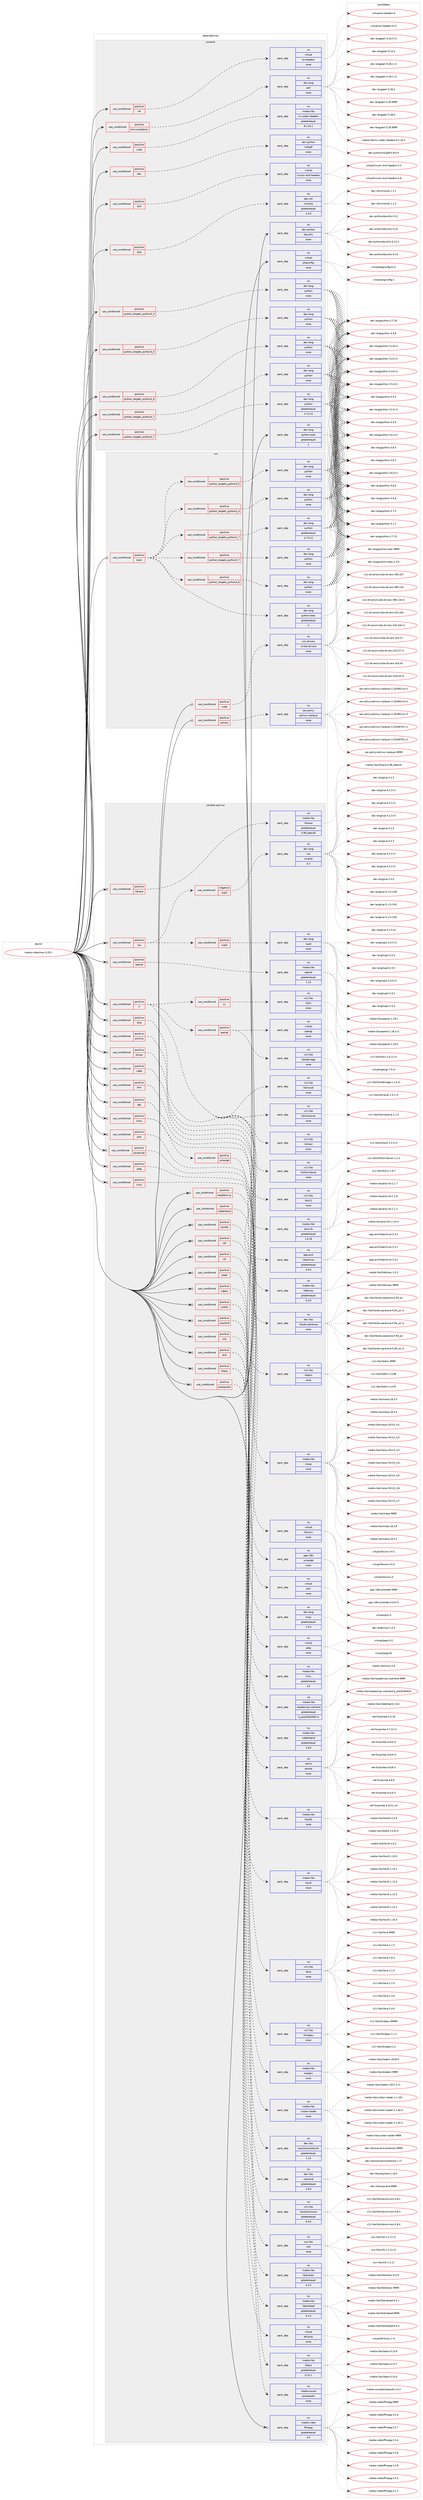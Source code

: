 digraph prolog {

# *************
# Graph options
# *************

newrank=true;
concentrate=true;
compound=true;
graph [rankdir=LR,fontname=Helvetica,fontsize=10,ranksep=1.5];#, ranksep=2.5, nodesep=0.2];
edge  [arrowhead=vee];
node  [fontname=Helvetica,fontsize=10];

# **********
# The ebuild
# **********

subgraph cluster_leftcol {
color=gray;
rank=same;
label=<<i>ebuild</i>>;
id [label="media-video/mpv-0.29.1", color=red, width=4, href="../media-video/mpv-0.29.1.svg"];
}

# ****************
# The dependencies
# ****************

subgraph cluster_midcol {
color=gray;
label=<<i>dependencies</i>>;
subgraph cluster_compile {
fillcolor="#eeeeee";
style=filled;
label=<<i>compile</i>>;
subgraph cond440768 {
dependency1639181 [label=<<TABLE BORDER="0" CELLBORDER="1" CELLSPACING="0" CELLPADDING="4"><TR><TD ROWSPAN="3" CELLPADDING="10">use_conditional</TD></TR><TR><TD>positive</TD></TR><TR><TD>cuda</TD></TR></TABLE>>, shape=none, color=red];
subgraph pack1171956 {
dependency1639182 [label=<<TABLE BORDER="0" CELLBORDER="1" CELLSPACING="0" CELLPADDING="4" WIDTH="220"><TR><TD ROWSPAN="6" CELLPADDING="30">pack_dep</TD></TR><TR><TD WIDTH="110">no</TD></TR><TR><TD>media-libs</TD></TR><TR><TD>nv-codec-headers</TD></TR><TR><TD>greaterequal</TD></TR><TR><TD>8.1.24.1</TD></TR></TABLE>>, shape=none, color=blue];
}
dependency1639181:e -> dependency1639182:w [weight=20,style="dashed",arrowhead="vee"];
}
id:e -> dependency1639181:w [weight=20,style="solid",arrowhead="vee"];
subgraph cond440769 {
dependency1639183 [label=<<TABLE BORDER="0" CELLBORDER="1" CELLSPACING="0" CELLPADDING="4"><TR><TD ROWSPAN="3" CELLPADDING="10">use_conditional</TD></TR><TR><TD>positive</TD></TR><TR><TD>doc</TD></TR></TABLE>>, shape=none, color=red];
subgraph pack1171957 {
dependency1639184 [label=<<TABLE BORDER="0" CELLBORDER="1" CELLSPACING="0" CELLPADDING="4" WIDTH="220"><TR><TD ROWSPAN="6" CELLPADDING="30">pack_dep</TD></TR><TR><TD WIDTH="110">no</TD></TR><TR><TD>dev-python</TD></TR><TR><TD>rst2pdf</TD></TR><TR><TD>none</TD></TR><TR><TD></TD></TR></TABLE>>, shape=none, color=blue];
}
dependency1639183:e -> dependency1639184:w [weight=20,style="dashed",arrowhead="vee"];
}
id:e -> dependency1639183:w [weight=20,style="solid",arrowhead="vee"];
subgraph cond440770 {
dependency1639185 [label=<<TABLE BORDER="0" CELLBORDER="1" CELLSPACING="0" CELLPADDING="4"><TR><TD ROWSPAN="3" CELLPADDING="10">use_conditional</TD></TR><TR><TD>positive</TD></TR><TR><TD>dvb</TD></TR></TABLE>>, shape=none, color=red];
subgraph pack1171958 {
dependency1639186 [label=<<TABLE BORDER="0" CELLBORDER="1" CELLSPACING="0" CELLPADDING="4" WIDTH="220"><TR><TD ROWSPAN="6" CELLPADDING="30">pack_dep</TD></TR><TR><TD WIDTH="110">no</TD></TR><TR><TD>virtual</TD></TR><TR><TD>linuxtv-dvb-headers</TD></TR><TR><TD>none</TD></TR><TR><TD></TD></TR></TABLE>>, shape=none, color=blue];
}
dependency1639185:e -> dependency1639186:w [weight=20,style="dashed",arrowhead="vee"];
}
id:e -> dependency1639185:w [weight=20,style="solid",arrowhead="vee"];
subgraph cond440771 {
dependency1639187 [label=<<TABLE BORDER="0" CELLBORDER="1" CELLSPACING="0" CELLPADDING="4"><TR><TD ROWSPAN="3" CELLPADDING="10">use_conditional</TD></TR><TR><TD>positive</TD></TR><TR><TD>python_targets_python2_7</TD></TR></TABLE>>, shape=none, color=red];
subgraph pack1171959 {
dependency1639188 [label=<<TABLE BORDER="0" CELLBORDER="1" CELLSPACING="0" CELLPADDING="4" WIDTH="220"><TR><TD ROWSPAN="6" CELLPADDING="30">pack_dep</TD></TR><TR><TD WIDTH="110">no</TD></TR><TR><TD>dev-lang</TD></TR><TR><TD>python</TD></TR><TR><TD>greaterequal</TD></TR><TR><TD>2.7.5-r2</TD></TR></TABLE>>, shape=none, color=blue];
}
dependency1639187:e -> dependency1639188:w [weight=20,style="dashed",arrowhead="vee"];
}
id:e -> dependency1639187:w [weight=20,style="solid",arrowhead="vee"];
subgraph cond440772 {
dependency1639189 [label=<<TABLE BORDER="0" CELLBORDER="1" CELLSPACING="0" CELLPADDING="4"><TR><TD ROWSPAN="3" CELLPADDING="10">use_conditional</TD></TR><TR><TD>positive</TD></TR><TR><TD>python_targets_python3_4</TD></TR></TABLE>>, shape=none, color=red];
subgraph pack1171960 {
dependency1639190 [label=<<TABLE BORDER="0" CELLBORDER="1" CELLSPACING="0" CELLPADDING="4" WIDTH="220"><TR><TD ROWSPAN="6" CELLPADDING="30">pack_dep</TD></TR><TR><TD WIDTH="110">no</TD></TR><TR><TD>dev-lang</TD></TR><TR><TD>python</TD></TR><TR><TD>none</TD></TR><TR><TD></TD></TR></TABLE>>, shape=none, color=blue];
}
dependency1639189:e -> dependency1639190:w [weight=20,style="dashed",arrowhead="vee"];
}
id:e -> dependency1639189:w [weight=20,style="solid",arrowhead="vee"];
subgraph cond440773 {
dependency1639191 [label=<<TABLE BORDER="0" CELLBORDER="1" CELLSPACING="0" CELLPADDING="4"><TR><TD ROWSPAN="3" CELLPADDING="10">use_conditional</TD></TR><TR><TD>positive</TD></TR><TR><TD>python_targets_python3_5</TD></TR></TABLE>>, shape=none, color=red];
subgraph pack1171961 {
dependency1639192 [label=<<TABLE BORDER="0" CELLBORDER="1" CELLSPACING="0" CELLPADDING="4" WIDTH="220"><TR><TD ROWSPAN="6" CELLPADDING="30">pack_dep</TD></TR><TR><TD WIDTH="110">no</TD></TR><TR><TD>dev-lang</TD></TR><TR><TD>python</TD></TR><TR><TD>none</TD></TR><TR><TD></TD></TR></TABLE>>, shape=none, color=blue];
}
dependency1639191:e -> dependency1639192:w [weight=20,style="dashed",arrowhead="vee"];
}
id:e -> dependency1639191:w [weight=20,style="solid",arrowhead="vee"];
subgraph cond440774 {
dependency1639193 [label=<<TABLE BORDER="0" CELLBORDER="1" CELLSPACING="0" CELLPADDING="4"><TR><TD ROWSPAN="3" CELLPADDING="10">use_conditional</TD></TR><TR><TD>positive</TD></TR><TR><TD>python_targets_python3_6</TD></TR></TABLE>>, shape=none, color=red];
subgraph pack1171962 {
dependency1639194 [label=<<TABLE BORDER="0" CELLBORDER="1" CELLSPACING="0" CELLPADDING="4" WIDTH="220"><TR><TD ROWSPAN="6" CELLPADDING="30">pack_dep</TD></TR><TR><TD WIDTH="110">no</TD></TR><TR><TD>dev-lang</TD></TR><TR><TD>python</TD></TR><TR><TD>none</TD></TR><TR><TD></TD></TR></TABLE>>, shape=none, color=blue];
}
dependency1639193:e -> dependency1639194:w [weight=20,style="dashed",arrowhead="vee"];
}
id:e -> dependency1639193:w [weight=20,style="solid",arrowhead="vee"];
subgraph cond440775 {
dependency1639195 [label=<<TABLE BORDER="0" CELLBORDER="1" CELLSPACING="0" CELLPADDING="4"><TR><TD ROWSPAN="3" CELLPADDING="10">use_conditional</TD></TR><TR><TD>positive</TD></TR><TR><TD>python_targets_python3_7</TD></TR></TABLE>>, shape=none, color=red];
subgraph pack1171963 {
dependency1639196 [label=<<TABLE BORDER="0" CELLBORDER="1" CELLSPACING="0" CELLPADDING="4" WIDTH="220"><TR><TD ROWSPAN="6" CELLPADDING="30">pack_dep</TD></TR><TR><TD WIDTH="110">no</TD></TR><TR><TD>dev-lang</TD></TR><TR><TD>python</TD></TR><TR><TD>none</TD></TR><TR><TD></TD></TR></TABLE>>, shape=none, color=blue];
}
dependency1639195:e -> dependency1639196:w [weight=20,style="dashed",arrowhead="vee"];
}
id:e -> dependency1639195:w [weight=20,style="solid",arrowhead="vee"];
subgraph cond440776 {
dependency1639197 [label=<<TABLE BORDER="0" CELLBORDER="1" CELLSPACING="0" CELLPADDING="4"><TR><TD ROWSPAN="3" CELLPADDING="10">use_conditional</TD></TR><TR><TD>positive</TD></TR><TR><TD>test</TD></TR></TABLE>>, shape=none, color=red];
subgraph pack1171964 {
dependency1639198 [label=<<TABLE BORDER="0" CELLBORDER="1" CELLSPACING="0" CELLPADDING="4" WIDTH="220"><TR><TD ROWSPAN="6" CELLPADDING="30">pack_dep</TD></TR><TR><TD WIDTH="110">no</TD></TR><TR><TD>dev-util</TD></TR><TR><TD>cmocka</TD></TR><TR><TD>greaterequal</TD></TR><TR><TD>1.0.0</TD></TR></TABLE>>, shape=none, color=blue];
}
dependency1639197:e -> dependency1639198:w [weight=20,style="dashed",arrowhead="vee"];
}
id:e -> dependency1639197:w [weight=20,style="solid",arrowhead="vee"];
subgraph cond440777 {
dependency1639199 [label=<<TABLE BORDER="0" CELLBORDER="1" CELLSPACING="0" CELLPADDING="4"><TR><TD ROWSPAN="3" CELLPADDING="10">use_conditional</TD></TR><TR><TD>positive</TD></TR><TR><TD>v4l</TD></TR></TABLE>>, shape=none, color=red];
subgraph pack1171965 {
dependency1639200 [label=<<TABLE BORDER="0" CELLBORDER="1" CELLSPACING="0" CELLPADDING="4" WIDTH="220"><TR><TD ROWSPAN="6" CELLPADDING="30">pack_dep</TD></TR><TR><TD WIDTH="110">no</TD></TR><TR><TD>virtual</TD></TR><TR><TD>os-headers</TD></TR><TR><TD>none</TD></TR><TR><TD></TD></TR></TABLE>>, shape=none, color=blue];
}
dependency1639199:e -> dependency1639200:w [weight=20,style="dashed",arrowhead="vee"];
}
id:e -> dependency1639199:w [weight=20,style="solid",arrowhead="vee"];
subgraph cond440778 {
dependency1639201 [label=<<TABLE BORDER="0" CELLBORDER="1" CELLSPACING="0" CELLPADDING="4"><TR><TD ROWSPAN="3" CELLPADDING="10">use_conditional</TD></TR><TR><TD>positive</TD></TR><TR><TD>zsh-completion</TD></TR></TABLE>>, shape=none, color=red];
subgraph pack1171966 {
dependency1639202 [label=<<TABLE BORDER="0" CELLBORDER="1" CELLSPACING="0" CELLPADDING="4" WIDTH="220"><TR><TD ROWSPAN="6" CELLPADDING="30">pack_dep</TD></TR><TR><TD WIDTH="110">no</TD></TR><TR><TD>dev-lang</TD></TR><TR><TD>perl</TD></TR><TR><TD>none</TD></TR><TR><TD></TD></TR></TABLE>>, shape=none, color=blue];
}
dependency1639201:e -> dependency1639202:w [weight=20,style="dashed",arrowhead="vee"];
}
id:e -> dependency1639201:w [weight=20,style="solid",arrowhead="vee"];
subgraph pack1171967 {
dependency1639203 [label=<<TABLE BORDER="0" CELLBORDER="1" CELLSPACING="0" CELLPADDING="4" WIDTH="220"><TR><TD ROWSPAN="6" CELLPADDING="30">pack_dep</TD></TR><TR><TD WIDTH="110">no</TD></TR><TR><TD>dev-lang</TD></TR><TR><TD>python-exec</TD></TR><TR><TD>greaterequal</TD></TR><TR><TD>2</TD></TR></TABLE>>, shape=none, color=blue];
}
id:e -> dependency1639203:w [weight=20,style="solid",arrowhead="vee"];
subgraph pack1171968 {
dependency1639204 [label=<<TABLE BORDER="0" CELLBORDER="1" CELLSPACING="0" CELLPADDING="4" WIDTH="220"><TR><TD ROWSPAN="6" CELLPADDING="30">pack_dep</TD></TR><TR><TD WIDTH="110">no</TD></TR><TR><TD>dev-python</TD></TR><TR><TD>docutils</TD></TR><TR><TD>none</TD></TR><TR><TD></TD></TR></TABLE>>, shape=none, color=blue];
}
id:e -> dependency1639204:w [weight=20,style="solid",arrowhead="vee"];
subgraph pack1171969 {
dependency1639205 [label=<<TABLE BORDER="0" CELLBORDER="1" CELLSPACING="0" CELLPADDING="4" WIDTH="220"><TR><TD ROWSPAN="6" CELLPADDING="30">pack_dep</TD></TR><TR><TD WIDTH="110">no</TD></TR><TR><TD>virtual</TD></TR><TR><TD>pkgconfig</TD></TR><TR><TD>none</TD></TR><TR><TD></TD></TR></TABLE>>, shape=none, color=blue];
}
id:e -> dependency1639205:w [weight=20,style="solid",arrowhead="vee"];
}
subgraph cluster_compileandrun {
fillcolor="#eeeeee";
style=filled;
label=<<i>compile and run</i>>;
subgraph cond440779 {
dependency1639206 [label=<<TABLE BORDER="0" CELLBORDER="1" CELLSPACING="0" CELLPADDING="4"><TR><TD ROWSPAN="3" CELLPADDING="10">use_conditional</TD></TR><TR><TD>positive</TD></TR><TR><TD>X</TD></TR></TABLE>>, shape=none, color=red];
subgraph pack1171970 {
dependency1639207 [label=<<TABLE BORDER="0" CELLBORDER="1" CELLSPACING="0" CELLPADDING="4" WIDTH="220"><TR><TD ROWSPAN="6" CELLPADDING="30">pack_dep</TD></TR><TR><TD WIDTH="110">no</TD></TR><TR><TD>x11-libs</TD></TR><TR><TD>libX11</TD></TR><TR><TD>none</TD></TR><TR><TD></TD></TR></TABLE>>, shape=none, color=blue];
}
dependency1639206:e -> dependency1639207:w [weight=20,style="dashed",arrowhead="vee"];
subgraph pack1171971 {
dependency1639208 [label=<<TABLE BORDER="0" CELLBORDER="1" CELLSPACING="0" CELLPADDING="4" WIDTH="220"><TR><TD ROWSPAN="6" CELLPADDING="30">pack_dep</TD></TR><TR><TD WIDTH="110">no</TD></TR><TR><TD>x11-libs</TD></TR><TR><TD>libXScrnSaver</TD></TR><TR><TD>none</TD></TR><TR><TD></TD></TR></TABLE>>, shape=none, color=blue];
}
dependency1639206:e -> dependency1639208:w [weight=20,style="dashed",arrowhead="vee"];
subgraph pack1171972 {
dependency1639209 [label=<<TABLE BORDER="0" CELLBORDER="1" CELLSPACING="0" CELLPADDING="4" WIDTH="220"><TR><TD ROWSPAN="6" CELLPADDING="30">pack_dep</TD></TR><TR><TD WIDTH="110">no</TD></TR><TR><TD>x11-libs</TD></TR><TR><TD>libXext</TD></TR><TR><TD>none</TD></TR><TR><TD></TD></TR></TABLE>>, shape=none, color=blue];
}
dependency1639206:e -> dependency1639209:w [weight=20,style="dashed",arrowhead="vee"];
subgraph pack1171973 {
dependency1639210 [label=<<TABLE BORDER="0" CELLBORDER="1" CELLSPACING="0" CELLPADDING="4" WIDTH="220"><TR><TD ROWSPAN="6" CELLPADDING="30">pack_dep</TD></TR><TR><TD WIDTH="110">no</TD></TR><TR><TD>x11-libs</TD></TR><TR><TD>libXinerama</TD></TR><TR><TD>none</TD></TR><TR><TD></TD></TR></TABLE>>, shape=none, color=blue];
}
dependency1639206:e -> dependency1639210:w [weight=20,style="dashed",arrowhead="vee"];
subgraph pack1171974 {
dependency1639211 [label=<<TABLE BORDER="0" CELLBORDER="1" CELLSPACING="0" CELLPADDING="4" WIDTH="220"><TR><TD ROWSPAN="6" CELLPADDING="30">pack_dep</TD></TR><TR><TD WIDTH="110">no</TD></TR><TR><TD>x11-libs</TD></TR><TR><TD>libXrandr</TD></TR><TR><TD>none</TD></TR><TR><TD></TD></TR></TABLE>>, shape=none, color=blue];
}
dependency1639206:e -> dependency1639211:w [weight=20,style="dashed",arrowhead="vee"];
subgraph cond440780 {
dependency1639212 [label=<<TABLE BORDER="0" CELLBORDER="1" CELLSPACING="0" CELLPADDING="4"><TR><TD ROWSPAN="3" CELLPADDING="10">use_conditional</TD></TR><TR><TD>positive</TD></TR><TR><TD>opengl</TD></TR></TABLE>>, shape=none, color=red];
subgraph pack1171975 {
dependency1639213 [label=<<TABLE BORDER="0" CELLBORDER="1" CELLSPACING="0" CELLPADDING="4" WIDTH="220"><TR><TD ROWSPAN="6" CELLPADDING="30">pack_dep</TD></TR><TR><TD WIDTH="110">no</TD></TR><TR><TD>x11-libs</TD></TR><TR><TD>libXdamage</TD></TR><TR><TD>none</TD></TR><TR><TD></TD></TR></TABLE>>, shape=none, color=blue];
}
dependency1639212:e -> dependency1639213:w [weight=20,style="dashed",arrowhead="vee"];
subgraph pack1171976 {
dependency1639214 [label=<<TABLE BORDER="0" CELLBORDER="1" CELLSPACING="0" CELLPADDING="4" WIDTH="220"><TR><TD ROWSPAN="6" CELLPADDING="30">pack_dep</TD></TR><TR><TD WIDTH="110">no</TD></TR><TR><TD>virtual</TD></TR><TR><TD>opengl</TD></TR><TR><TD>none</TD></TR><TR><TD></TD></TR></TABLE>>, shape=none, color=blue];
}
dependency1639212:e -> dependency1639214:w [weight=20,style="dashed",arrowhead="vee"];
}
dependency1639206:e -> dependency1639212:w [weight=20,style="dashed",arrowhead="vee"];
subgraph cond440781 {
dependency1639215 [label=<<TABLE BORDER="0" CELLBORDER="1" CELLSPACING="0" CELLPADDING="4"><TR><TD ROWSPAN="3" CELLPADDING="10">use_conditional</TD></TR><TR><TD>positive</TD></TR><TR><TD>xv</TD></TR></TABLE>>, shape=none, color=red];
subgraph pack1171977 {
dependency1639216 [label=<<TABLE BORDER="0" CELLBORDER="1" CELLSPACING="0" CELLPADDING="4" WIDTH="220"><TR><TD ROWSPAN="6" CELLPADDING="30">pack_dep</TD></TR><TR><TD WIDTH="110">no</TD></TR><TR><TD>x11-libs</TD></TR><TR><TD>libXv</TD></TR><TR><TD>none</TD></TR><TR><TD></TD></TR></TABLE>>, shape=none, color=blue];
}
dependency1639215:e -> dependency1639216:w [weight=20,style="dashed",arrowhead="vee"];
}
dependency1639206:e -> dependency1639215:w [weight=20,style="dashed",arrowhead="vee"];
}
id:e -> dependency1639206:w [weight=20,style="solid",arrowhead="odotvee"];
subgraph cond440782 {
dependency1639217 [label=<<TABLE BORDER="0" CELLBORDER="1" CELLSPACING="0" CELLPADDING="4"><TR><TD ROWSPAN="3" CELLPADDING="10">use_conditional</TD></TR><TR><TD>positive</TD></TR><TR><TD>alsa</TD></TR></TABLE>>, shape=none, color=red];
subgraph pack1171978 {
dependency1639218 [label=<<TABLE BORDER="0" CELLBORDER="1" CELLSPACING="0" CELLPADDING="4" WIDTH="220"><TR><TD ROWSPAN="6" CELLPADDING="30">pack_dep</TD></TR><TR><TD WIDTH="110">no</TD></TR><TR><TD>media-libs</TD></TR><TR><TD>alsa-lib</TD></TR><TR><TD>greaterequal</TD></TR><TR><TD>1.0.18</TD></TR></TABLE>>, shape=none, color=blue];
}
dependency1639217:e -> dependency1639218:w [weight=20,style="dashed",arrowhead="vee"];
}
id:e -> dependency1639217:w [weight=20,style="solid",arrowhead="odotvee"];
subgraph cond440783 {
dependency1639219 [label=<<TABLE BORDER="0" CELLBORDER="1" CELLSPACING="0" CELLPADDING="4"><TR><TD ROWSPAN="3" CELLPADDING="10">use_conditional</TD></TR><TR><TD>positive</TD></TR><TR><TD>archive</TD></TR></TABLE>>, shape=none, color=red];
subgraph pack1171979 {
dependency1639220 [label=<<TABLE BORDER="0" CELLBORDER="1" CELLSPACING="0" CELLPADDING="4" WIDTH="220"><TR><TD ROWSPAN="6" CELLPADDING="30">pack_dep</TD></TR><TR><TD WIDTH="110">no</TD></TR><TR><TD>app-arch</TD></TR><TR><TD>libarchive</TD></TR><TR><TD>greaterequal</TD></TR><TR><TD>3.0.0</TD></TR></TABLE>>, shape=none, color=blue];
}
dependency1639219:e -> dependency1639220:w [weight=20,style="dashed",arrowhead="vee"];
}
id:e -> dependency1639219:w [weight=20,style="solid",arrowhead="odotvee"];
subgraph cond440784 {
dependency1639221 [label=<<TABLE BORDER="0" CELLBORDER="1" CELLSPACING="0" CELLPADDING="4"><TR><TD ROWSPAN="3" CELLPADDING="10">use_conditional</TD></TR><TR><TD>positive</TD></TR><TR><TD>bluray</TD></TR></TABLE>>, shape=none, color=red];
subgraph pack1171980 {
dependency1639222 [label=<<TABLE BORDER="0" CELLBORDER="1" CELLSPACING="0" CELLPADDING="4" WIDTH="220"><TR><TD ROWSPAN="6" CELLPADDING="30">pack_dep</TD></TR><TR><TD WIDTH="110">no</TD></TR><TR><TD>media-libs</TD></TR><TR><TD>libbluray</TD></TR><TR><TD>greaterequal</TD></TR><TR><TD>0.3.0</TD></TR></TABLE>>, shape=none, color=blue];
}
dependency1639221:e -> dependency1639222:w [weight=20,style="dashed",arrowhead="vee"];
}
id:e -> dependency1639221:w [weight=20,style="solid",arrowhead="odotvee"];
subgraph cond440785 {
dependency1639223 [label=<<TABLE BORDER="0" CELLBORDER="1" CELLSPACING="0" CELLPADDING="4"><TR><TD ROWSPAN="3" CELLPADDING="10">use_conditional</TD></TR><TR><TD>positive</TD></TR><TR><TD>cdda</TD></TR></TABLE>>, shape=none, color=red];
subgraph pack1171981 {
dependency1639224 [label=<<TABLE BORDER="0" CELLBORDER="1" CELLSPACING="0" CELLPADDING="4" WIDTH="220"><TR><TD ROWSPAN="6" CELLPADDING="30">pack_dep</TD></TR><TR><TD WIDTH="110">no</TD></TR><TR><TD>dev-libs</TD></TR><TR><TD>libcdio-paranoia</TD></TR><TR><TD>none</TD></TR><TR><TD></TD></TR></TABLE>>, shape=none, color=blue];
}
dependency1639223:e -> dependency1639224:w [weight=20,style="dashed",arrowhead="vee"];
}
id:e -> dependency1639223:w [weight=20,style="solid",arrowhead="odotvee"];
subgraph cond440786 {
dependency1639225 [label=<<TABLE BORDER="0" CELLBORDER="1" CELLSPACING="0" CELLPADDING="4"><TR><TD ROWSPAN="3" CELLPADDING="10">use_conditional</TD></TR><TR><TD>positive</TD></TR><TR><TD>drm</TD></TR></TABLE>>, shape=none, color=red];
subgraph pack1171982 {
dependency1639226 [label=<<TABLE BORDER="0" CELLBORDER="1" CELLSPACING="0" CELLPADDING="4" WIDTH="220"><TR><TD ROWSPAN="6" CELLPADDING="30">pack_dep</TD></TR><TR><TD WIDTH="110">no</TD></TR><TR><TD>x11-libs</TD></TR><TR><TD>libdrm</TD></TR><TR><TD>none</TD></TR><TR><TD></TD></TR></TABLE>>, shape=none, color=blue];
}
dependency1639225:e -> dependency1639226:w [weight=20,style="dashed",arrowhead="vee"];
}
id:e -> dependency1639225:w [weight=20,style="solid",arrowhead="odotvee"];
subgraph cond440787 {
dependency1639227 [label=<<TABLE BORDER="0" CELLBORDER="1" CELLSPACING="0" CELLPADDING="4"><TR><TD ROWSPAN="3" CELLPADDING="10">use_conditional</TD></TR><TR><TD>positive</TD></TR><TR><TD>dvd</TD></TR></TABLE>>, shape=none, color=red];
subgraph pack1171983 {
dependency1639228 [label=<<TABLE BORDER="0" CELLBORDER="1" CELLSPACING="0" CELLPADDING="4" WIDTH="220"><TR><TD ROWSPAN="6" CELLPADDING="30">pack_dep</TD></TR><TR><TD WIDTH="110">no</TD></TR><TR><TD>media-libs</TD></TR><TR><TD>libdvdnav</TD></TR><TR><TD>greaterequal</TD></TR><TR><TD>4.2.0</TD></TR></TABLE>>, shape=none, color=blue];
}
dependency1639227:e -> dependency1639228:w [weight=20,style="dashed",arrowhead="vee"];
subgraph pack1171984 {
dependency1639229 [label=<<TABLE BORDER="0" CELLBORDER="1" CELLSPACING="0" CELLPADDING="4" WIDTH="220"><TR><TD ROWSPAN="6" CELLPADDING="30">pack_dep</TD></TR><TR><TD WIDTH="110">no</TD></TR><TR><TD>media-libs</TD></TR><TR><TD>libdvdread</TD></TR><TR><TD>greaterequal</TD></TR><TR><TD>4.1.0</TD></TR></TABLE>>, shape=none, color=blue];
}
dependency1639227:e -> dependency1639229:w [weight=20,style="dashed",arrowhead="vee"];
}
id:e -> dependency1639227:w [weight=20,style="solid",arrowhead="odotvee"];
subgraph cond440788 {
dependency1639230 [label=<<TABLE BORDER="0" CELLBORDER="1" CELLSPACING="0" CELLPADDING="4"><TR><TD ROWSPAN="3" CELLPADDING="10">use_conditional</TD></TR><TR><TD>positive</TD></TR><TR><TD>egl</TD></TR></TABLE>>, shape=none, color=red];
subgraph pack1171985 {
dependency1639231 [label=<<TABLE BORDER="0" CELLBORDER="1" CELLSPACING="0" CELLPADDING="4" WIDTH="220"><TR><TD ROWSPAN="6" CELLPADDING="30">pack_dep</TD></TR><TR><TD WIDTH="110">no</TD></TR><TR><TD>media-libs</TD></TR><TR><TD>mesa</TD></TR><TR><TD>none</TD></TR><TR><TD></TD></TR></TABLE>>, shape=none, color=blue];
}
dependency1639230:e -> dependency1639231:w [weight=20,style="dashed",arrowhead="vee"];
}
id:e -> dependency1639230:w [weight=20,style="solid",arrowhead="odotvee"];
subgraph cond440789 {
dependency1639232 [label=<<TABLE BORDER="0" CELLBORDER="1" CELLSPACING="0" CELLPADDING="4"><TR><TD ROWSPAN="3" CELLPADDING="10">use_conditional</TD></TR><TR><TD>positive</TD></TR><TR><TD>iconv</TD></TR></TABLE>>, shape=none, color=red];
subgraph pack1171986 {
dependency1639233 [label=<<TABLE BORDER="0" CELLBORDER="1" CELLSPACING="0" CELLPADDING="4" WIDTH="220"><TR><TD ROWSPAN="6" CELLPADDING="30">pack_dep</TD></TR><TR><TD WIDTH="110">no</TD></TR><TR><TD>virtual</TD></TR><TR><TD>libiconv</TD></TR><TR><TD>none</TD></TR><TR><TD></TD></TR></TABLE>>, shape=none, color=blue];
}
dependency1639232:e -> dependency1639233:w [weight=20,style="dashed",arrowhead="vee"];
subgraph cond440790 {
dependency1639234 [label=<<TABLE BORDER="0" CELLBORDER="1" CELLSPACING="0" CELLPADDING="4"><TR><TD ROWSPAN="3" CELLPADDING="10">use_conditional</TD></TR><TR><TD>positive</TD></TR><TR><TD>uchardet</TD></TR></TABLE>>, shape=none, color=red];
subgraph pack1171987 {
dependency1639235 [label=<<TABLE BORDER="0" CELLBORDER="1" CELLSPACING="0" CELLPADDING="4" WIDTH="220"><TR><TD ROWSPAN="6" CELLPADDING="30">pack_dep</TD></TR><TR><TD WIDTH="110">no</TD></TR><TR><TD>app-i18n</TD></TR><TR><TD>uchardet</TD></TR><TR><TD>none</TD></TR><TR><TD></TD></TR></TABLE>>, shape=none, color=blue];
}
dependency1639234:e -> dependency1639235:w [weight=20,style="dashed",arrowhead="vee"];
}
dependency1639232:e -> dependency1639234:w [weight=20,style="dashed",arrowhead="vee"];
}
id:e -> dependency1639232:w [weight=20,style="solid",arrowhead="odotvee"];
subgraph cond440791 {
dependency1639236 [label=<<TABLE BORDER="0" CELLBORDER="1" CELLSPACING="0" CELLPADDING="4"><TR><TD ROWSPAN="3" CELLPADDING="10">use_conditional</TD></TR><TR><TD>positive</TD></TR><TR><TD>jack</TD></TR></TABLE>>, shape=none, color=red];
subgraph pack1171988 {
dependency1639237 [label=<<TABLE BORDER="0" CELLBORDER="1" CELLSPACING="0" CELLPADDING="4" WIDTH="220"><TR><TD ROWSPAN="6" CELLPADDING="30">pack_dep</TD></TR><TR><TD WIDTH="110">no</TD></TR><TR><TD>virtual</TD></TR><TR><TD>jack</TD></TR><TR><TD>none</TD></TR><TR><TD></TD></TR></TABLE>>, shape=none, color=blue];
}
dependency1639236:e -> dependency1639237:w [weight=20,style="dashed",arrowhead="vee"];
}
id:e -> dependency1639236:w [weight=20,style="solid",arrowhead="odotvee"];
subgraph cond440792 {
dependency1639238 [label=<<TABLE BORDER="0" CELLBORDER="1" CELLSPACING="0" CELLPADDING="4"><TR><TD ROWSPAN="3" CELLPADDING="10">use_conditional</TD></TR><TR><TD>positive</TD></TR><TR><TD>javascript</TD></TR></TABLE>>, shape=none, color=red];
subgraph pack1171989 {
dependency1639239 [label=<<TABLE BORDER="0" CELLBORDER="1" CELLSPACING="0" CELLPADDING="4" WIDTH="220"><TR><TD ROWSPAN="6" CELLPADDING="30">pack_dep</TD></TR><TR><TD WIDTH="110">no</TD></TR><TR><TD>dev-lang</TD></TR><TR><TD>mujs</TD></TR><TR><TD>greaterequal</TD></TR><TR><TD>1.0.0</TD></TR></TABLE>>, shape=none, color=blue];
}
dependency1639238:e -> dependency1639239:w [weight=20,style="dashed",arrowhead="vee"];
}
id:e -> dependency1639238:w [weight=20,style="solid",arrowhead="odotvee"];
subgraph cond440793 {
dependency1639240 [label=<<TABLE BORDER="0" CELLBORDER="1" CELLSPACING="0" CELLPADDING="4"><TR><TD ROWSPAN="3" CELLPADDING="10">use_conditional</TD></TR><TR><TD>positive</TD></TR><TR><TD>jpeg</TD></TR></TABLE>>, shape=none, color=red];
subgraph pack1171990 {
dependency1639241 [label=<<TABLE BORDER="0" CELLBORDER="1" CELLSPACING="0" CELLPADDING="4" WIDTH="220"><TR><TD ROWSPAN="6" CELLPADDING="30">pack_dep</TD></TR><TR><TD WIDTH="110">no</TD></TR><TR><TD>virtual</TD></TR><TR><TD>jpeg</TD></TR><TR><TD>none</TD></TR><TR><TD></TD></TR></TABLE>>, shape=none, color=blue];
}
dependency1639240:e -> dependency1639241:w [weight=20,style="dashed",arrowhead="vee"];
}
id:e -> dependency1639240:w [weight=20,style="solid",arrowhead="odotvee"];
subgraph cond440794 {
dependency1639242 [label=<<TABLE BORDER="0" CELLBORDER="1" CELLSPACING="0" CELLPADDING="4"><TR><TD ROWSPAN="3" CELLPADDING="10">use_conditional</TD></TR><TR><TD>positive</TD></TR><TR><TD>lcms</TD></TR></TABLE>>, shape=none, color=red];
subgraph pack1171991 {
dependency1639243 [label=<<TABLE BORDER="0" CELLBORDER="1" CELLSPACING="0" CELLPADDING="4" WIDTH="220"><TR><TD ROWSPAN="6" CELLPADDING="30">pack_dep</TD></TR><TR><TD WIDTH="110">no</TD></TR><TR><TD>media-libs</TD></TR><TR><TD>lcms</TD></TR><TR><TD>greaterequal</TD></TR><TR><TD>2.6</TD></TR></TABLE>>, shape=none, color=blue];
}
dependency1639242:e -> dependency1639243:w [weight=20,style="dashed",arrowhead="vee"];
}
id:e -> dependency1639242:w [weight=20,style="solid",arrowhead="odotvee"];
subgraph cond440795 {
dependency1639244 [label=<<TABLE BORDER="0" CELLBORDER="1" CELLSPACING="0" CELLPADDING="4"><TR><TD ROWSPAN="3" CELLPADDING="10">use_conditional</TD></TR><TR><TD>positive</TD></TR><TR><TD>libass</TD></TR></TABLE>>, shape=none, color=red];
subgraph pack1171992 {
dependency1639245 [label=<<TABLE BORDER="0" CELLBORDER="1" CELLSPACING="0" CELLPADDING="4" WIDTH="220"><TR><TD ROWSPAN="6" CELLPADDING="30">pack_dep</TD></TR><TR><TD WIDTH="110">no</TD></TR><TR><TD>media-libs</TD></TR><TR><TD>libass</TD></TR><TR><TD>greaterequal</TD></TR><TR><TD>0.12.1</TD></TR></TABLE>>, shape=none, color=blue];
}
dependency1639244:e -> dependency1639245:w [weight=20,style="dashed",arrowhead="vee"];
subgraph pack1171993 {
dependency1639246 [label=<<TABLE BORDER="0" CELLBORDER="1" CELLSPACING="0" CELLPADDING="4" WIDTH="220"><TR><TD ROWSPAN="6" CELLPADDING="30">pack_dep</TD></TR><TR><TD WIDTH="110">no</TD></TR><TR><TD>virtual</TD></TR><TR><TD>ttf-fonts</TD></TR><TR><TD>none</TD></TR><TR><TD></TD></TR></TABLE>>, shape=none, color=blue];
}
dependency1639244:e -> dependency1639246:w [weight=20,style="dashed",arrowhead="vee"];
}
id:e -> dependency1639244:w [weight=20,style="solid",arrowhead="odotvee"];
subgraph cond440796 {
dependency1639247 [label=<<TABLE BORDER="0" CELLBORDER="1" CELLSPACING="0" CELLPADDING="4"><TR><TD ROWSPAN="3" CELLPADDING="10">use_conditional</TD></TR><TR><TD>positive</TD></TR><TR><TD>libcaca</TD></TR></TABLE>>, shape=none, color=red];
subgraph pack1171994 {
dependency1639248 [label=<<TABLE BORDER="0" CELLBORDER="1" CELLSPACING="0" CELLPADDING="4" WIDTH="220"><TR><TD ROWSPAN="6" CELLPADDING="30">pack_dep</TD></TR><TR><TD WIDTH="110">no</TD></TR><TR><TD>media-libs</TD></TR><TR><TD>libcaca</TD></TR><TR><TD>greaterequal</TD></TR><TR><TD>0.99_beta18</TD></TR></TABLE>>, shape=none, color=blue];
}
dependency1639247:e -> dependency1639248:w [weight=20,style="dashed",arrowhead="vee"];
}
id:e -> dependency1639247:w [weight=20,style="solid",arrowhead="odotvee"];
subgraph cond440797 {
dependency1639249 [label=<<TABLE BORDER="0" CELLBORDER="1" CELLSPACING="0" CELLPADDING="4"><TR><TD ROWSPAN="3" CELLPADDING="10">use_conditional</TD></TR><TR><TD>positive</TD></TR><TR><TD>lua</TD></TR></TABLE>>, shape=none, color=red];
subgraph cond440798 {
dependency1639250 [label=<<TABLE BORDER="0" CELLBORDER="1" CELLSPACING="0" CELLPADDING="4"><TR><TD ROWSPAN="3" CELLPADDING="10">use_conditional</TD></TR><TR><TD>negative</TD></TR><TR><TD>luajit</TD></TR></TABLE>>, shape=none, color=red];
subgraph pack1171995 {
dependency1639251 [label=<<TABLE BORDER="0" CELLBORDER="1" CELLSPACING="0" CELLPADDING="4" WIDTH="220"><TR><TD ROWSPAN="6" CELLPADDING="30">pack_dep</TD></TR><TR><TD WIDTH="110">no</TD></TR><TR><TD>dev-lang</TD></TR><TR><TD>lua</TD></TR><TR><TD>smaller</TD></TR><TR><TD>5.3</TD></TR></TABLE>>, shape=none, color=blue];
}
dependency1639250:e -> dependency1639251:w [weight=20,style="dashed",arrowhead="vee"];
}
dependency1639249:e -> dependency1639250:w [weight=20,style="dashed",arrowhead="vee"];
subgraph cond440799 {
dependency1639252 [label=<<TABLE BORDER="0" CELLBORDER="1" CELLSPACING="0" CELLPADDING="4"><TR><TD ROWSPAN="3" CELLPADDING="10">use_conditional</TD></TR><TR><TD>positive</TD></TR><TR><TD>luajit</TD></TR></TABLE>>, shape=none, color=red];
subgraph pack1171996 {
dependency1639253 [label=<<TABLE BORDER="0" CELLBORDER="1" CELLSPACING="0" CELLPADDING="4" WIDTH="220"><TR><TD ROWSPAN="6" CELLPADDING="30">pack_dep</TD></TR><TR><TD WIDTH="110">no</TD></TR><TR><TD>dev-lang</TD></TR><TR><TD>luajit</TD></TR><TR><TD>none</TD></TR><TR><TD></TD></TR></TABLE>>, shape=none, color=blue];
}
dependency1639252:e -> dependency1639253:w [weight=20,style="dashed",arrowhead="vee"];
}
dependency1639249:e -> dependency1639252:w [weight=20,style="dashed",arrowhead="vee"];
}
id:e -> dependency1639249:w [weight=20,style="solid",arrowhead="odotvee"];
subgraph cond440800 {
dependency1639254 [label=<<TABLE BORDER="0" CELLBORDER="1" CELLSPACING="0" CELLPADDING="4"><TR><TD ROWSPAN="3" CELLPADDING="10">use_conditional</TD></TR><TR><TD>positive</TD></TR><TR><TD>openal</TD></TR></TABLE>>, shape=none, color=red];
subgraph pack1171997 {
dependency1639255 [label=<<TABLE BORDER="0" CELLBORDER="1" CELLSPACING="0" CELLPADDING="4" WIDTH="220"><TR><TD ROWSPAN="6" CELLPADDING="30">pack_dep</TD></TR><TR><TD WIDTH="110">no</TD></TR><TR><TD>media-libs</TD></TR><TR><TD>openal</TD></TR><TR><TD>greaterequal</TD></TR><TR><TD>1.13</TD></TR></TABLE>>, shape=none, color=blue];
}
dependency1639254:e -> dependency1639255:w [weight=20,style="dashed",arrowhead="vee"];
}
id:e -> dependency1639254:w [weight=20,style="solid",arrowhead="odotvee"];
subgraph cond440801 {
dependency1639256 [label=<<TABLE BORDER="0" CELLBORDER="1" CELLSPACING="0" CELLPADDING="4"><TR><TD ROWSPAN="3" CELLPADDING="10">use_conditional</TD></TR><TR><TD>positive</TD></TR><TR><TD>pulseaudio</TD></TR></TABLE>>, shape=none, color=red];
subgraph pack1171998 {
dependency1639257 [label=<<TABLE BORDER="0" CELLBORDER="1" CELLSPACING="0" CELLPADDING="4" WIDTH="220"><TR><TD ROWSPAN="6" CELLPADDING="30">pack_dep</TD></TR><TR><TD WIDTH="110">no</TD></TR><TR><TD>media-sound</TD></TR><TR><TD>pulseaudio</TD></TR><TR><TD>none</TD></TR><TR><TD></TD></TR></TABLE>>, shape=none, color=blue];
}
dependency1639256:e -> dependency1639257:w [weight=20,style="dashed",arrowhead="vee"];
}
id:e -> dependency1639256:w [weight=20,style="solid",arrowhead="odotvee"];
subgraph cond440802 {
dependency1639258 [label=<<TABLE BORDER="0" CELLBORDER="1" CELLSPACING="0" CELLPADDING="4"><TR><TD ROWSPAN="3" CELLPADDING="10">use_conditional</TD></TR><TR><TD>positive</TD></TR><TR><TD>raspberry-pi</TD></TR></TABLE>>, shape=none, color=red];
subgraph pack1171999 {
dependency1639259 [label=<<TABLE BORDER="0" CELLBORDER="1" CELLSPACING="0" CELLPADDING="4" WIDTH="220"><TR><TD ROWSPAN="6" CELLPADDING="30">pack_dep</TD></TR><TR><TD WIDTH="110">no</TD></TR><TR><TD>media-libs</TD></TR><TR><TD>raspberrypi-userland</TD></TR><TR><TD>greaterequal</TD></TR><TR><TD>0_pre20160305-r1</TD></TR></TABLE>>, shape=none, color=blue];
}
dependency1639258:e -> dependency1639259:w [weight=20,style="dashed",arrowhead="vee"];
}
id:e -> dependency1639258:w [weight=20,style="solid",arrowhead="odotvee"];
subgraph cond440803 {
dependency1639260 [label=<<TABLE BORDER="0" CELLBORDER="1" CELLSPACING="0" CELLPADDING="4"><TR><TD ROWSPAN="3" CELLPADDING="10">use_conditional</TD></TR><TR><TD>positive</TD></TR><TR><TD>rubberband</TD></TR></TABLE>>, shape=none, color=red];
subgraph pack1172000 {
dependency1639261 [label=<<TABLE BORDER="0" CELLBORDER="1" CELLSPACING="0" CELLPADDING="4" WIDTH="220"><TR><TD ROWSPAN="6" CELLPADDING="30">pack_dep</TD></TR><TR><TD WIDTH="110">no</TD></TR><TR><TD>media-libs</TD></TR><TR><TD>rubberband</TD></TR><TR><TD>greaterequal</TD></TR><TR><TD>1.8.0</TD></TR></TABLE>>, shape=none, color=blue];
}
dependency1639260:e -> dependency1639261:w [weight=20,style="dashed",arrowhead="vee"];
}
id:e -> dependency1639260:w [weight=20,style="solid",arrowhead="odotvee"];
subgraph cond440804 {
dependency1639262 [label=<<TABLE BORDER="0" CELLBORDER="1" CELLSPACING="0" CELLPADDING="4"><TR><TD ROWSPAN="3" CELLPADDING="10">use_conditional</TD></TR><TR><TD>positive</TD></TR><TR><TD>samba</TD></TR></TABLE>>, shape=none, color=red];
subgraph pack1172001 {
dependency1639263 [label=<<TABLE BORDER="0" CELLBORDER="1" CELLSPACING="0" CELLPADDING="4" WIDTH="220"><TR><TD ROWSPAN="6" CELLPADDING="30">pack_dep</TD></TR><TR><TD WIDTH="110">no</TD></TR><TR><TD>net-fs</TD></TR><TR><TD>samba</TD></TR><TR><TD>none</TD></TR><TR><TD></TD></TR></TABLE>>, shape=none, color=blue];
}
dependency1639262:e -> dependency1639263:w [weight=20,style="dashed",arrowhead="vee"];
}
id:e -> dependency1639262:w [weight=20,style="solid",arrowhead="odotvee"];
subgraph cond440805 {
dependency1639264 [label=<<TABLE BORDER="0" CELLBORDER="1" CELLSPACING="0" CELLPADDING="4"><TR><TD ROWSPAN="3" CELLPADDING="10">use_conditional</TD></TR><TR><TD>positive</TD></TR><TR><TD>sdl</TD></TR></TABLE>>, shape=none, color=red];
subgraph pack1172002 {
dependency1639265 [label=<<TABLE BORDER="0" CELLBORDER="1" CELLSPACING="0" CELLPADDING="4" WIDTH="220"><TR><TD ROWSPAN="6" CELLPADDING="30">pack_dep</TD></TR><TR><TD WIDTH="110">no</TD></TR><TR><TD>media-libs</TD></TR><TR><TD>libsdl2</TD></TR><TR><TD>none</TD></TR><TR><TD></TD></TR></TABLE>>, shape=none, color=blue];
}
dependency1639264:e -> dependency1639265:w [weight=20,style="dashed",arrowhead="vee"];
}
id:e -> dependency1639264:w [weight=20,style="solid",arrowhead="odotvee"];
subgraph cond440806 {
dependency1639266 [label=<<TABLE BORDER="0" CELLBORDER="1" CELLSPACING="0" CELLPADDING="4"><TR><TD ROWSPAN="3" CELLPADDING="10">use_conditional</TD></TR><TR><TD>positive</TD></TR><TR><TD>v4l</TD></TR></TABLE>>, shape=none, color=red];
subgraph pack1172003 {
dependency1639267 [label=<<TABLE BORDER="0" CELLBORDER="1" CELLSPACING="0" CELLPADDING="4" WIDTH="220"><TR><TD ROWSPAN="6" CELLPADDING="30">pack_dep</TD></TR><TR><TD WIDTH="110">no</TD></TR><TR><TD>media-libs</TD></TR><TR><TD>libv4l</TD></TR><TR><TD>none</TD></TR><TR><TD></TD></TR></TABLE>>, shape=none, color=blue];
}
dependency1639266:e -> dependency1639267:w [weight=20,style="dashed",arrowhead="vee"];
}
id:e -> dependency1639266:w [weight=20,style="solid",arrowhead="odotvee"];
subgraph cond440807 {
dependency1639268 [label=<<TABLE BORDER="0" CELLBORDER="1" CELLSPACING="0" CELLPADDING="4"><TR><TD ROWSPAN="3" CELLPADDING="10">use_conditional</TD></TR><TR><TD>positive</TD></TR><TR><TD>vaapi</TD></TR></TABLE>>, shape=none, color=red];
subgraph pack1172004 {
dependency1639269 [label=<<TABLE BORDER="0" CELLBORDER="1" CELLSPACING="0" CELLPADDING="4" WIDTH="220"><TR><TD ROWSPAN="6" CELLPADDING="30">pack_dep</TD></TR><TR><TD WIDTH="110">no</TD></TR><TR><TD>x11-libs</TD></TR><TR><TD>libva</TD></TR><TR><TD>none</TD></TR><TR><TD></TD></TR></TABLE>>, shape=none, color=blue];
}
dependency1639268:e -> dependency1639269:w [weight=20,style="dashed",arrowhead="vee"];
}
id:e -> dependency1639268:w [weight=20,style="solid",arrowhead="odotvee"];
subgraph cond440808 {
dependency1639270 [label=<<TABLE BORDER="0" CELLBORDER="1" CELLSPACING="0" CELLPADDING="4"><TR><TD ROWSPAN="3" CELLPADDING="10">use_conditional</TD></TR><TR><TD>positive</TD></TR><TR><TD>vdpau</TD></TR></TABLE>>, shape=none, color=red];
subgraph pack1172005 {
dependency1639271 [label=<<TABLE BORDER="0" CELLBORDER="1" CELLSPACING="0" CELLPADDING="4" WIDTH="220"><TR><TD ROWSPAN="6" CELLPADDING="30">pack_dep</TD></TR><TR><TD WIDTH="110">no</TD></TR><TR><TD>x11-libs</TD></TR><TR><TD>libvdpau</TD></TR><TR><TD>none</TD></TR><TR><TD></TD></TR></TABLE>>, shape=none, color=blue];
}
dependency1639270:e -> dependency1639271:w [weight=20,style="dashed",arrowhead="vee"];
}
id:e -> dependency1639270:w [weight=20,style="solid",arrowhead="odotvee"];
subgraph cond440809 {
dependency1639272 [label=<<TABLE BORDER="0" CELLBORDER="1" CELLSPACING="0" CELLPADDING="4"><TR><TD ROWSPAN="3" CELLPADDING="10">use_conditional</TD></TR><TR><TD>positive</TD></TR><TR><TD>vulkan</TD></TR></TABLE>>, shape=none, color=red];
subgraph pack1172006 {
dependency1639273 [label=<<TABLE BORDER="0" CELLBORDER="1" CELLSPACING="0" CELLPADDING="4" WIDTH="220"><TR><TD ROWSPAN="6" CELLPADDING="30">pack_dep</TD></TR><TR><TD WIDTH="110">no</TD></TR><TR><TD>media-libs</TD></TR><TR><TD>shaderc</TD></TR><TR><TD>none</TD></TR><TR><TD></TD></TR></TABLE>>, shape=none, color=blue];
}
dependency1639272:e -> dependency1639273:w [weight=20,style="dashed",arrowhead="vee"];
subgraph pack1172007 {
dependency1639274 [label=<<TABLE BORDER="0" CELLBORDER="1" CELLSPACING="0" CELLPADDING="4" WIDTH="220"><TR><TD ROWSPAN="6" CELLPADDING="30">pack_dep</TD></TR><TR><TD WIDTH="110">no</TD></TR><TR><TD>media-libs</TD></TR><TR><TD>vulkan-loader</TD></TR><TR><TD>none</TD></TR><TR><TD></TD></TR></TABLE>>, shape=none, color=blue];
}
dependency1639272:e -> dependency1639274:w [weight=20,style="dashed",arrowhead="vee"];
}
id:e -> dependency1639272:w [weight=20,style="solid",arrowhead="odotvee"];
subgraph cond440810 {
dependency1639275 [label=<<TABLE BORDER="0" CELLBORDER="1" CELLSPACING="0" CELLPADDING="4"><TR><TD ROWSPAN="3" CELLPADDING="10">use_conditional</TD></TR><TR><TD>positive</TD></TR><TR><TD>wayland</TD></TR></TABLE>>, shape=none, color=red];
subgraph pack1172008 {
dependency1639276 [label=<<TABLE BORDER="0" CELLBORDER="1" CELLSPACING="0" CELLPADDING="4" WIDTH="220"><TR><TD ROWSPAN="6" CELLPADDING="30">pack_dep</TD></TR><TR><TD WIDTH="110">no</TD></TR><TR><TD>dev-libs</TD></TR><TR><TD>wayland</TD></TR><TR><TD>greaterequal</TD></TR><TR><TD>1.6.0</TD></TR></TABLE>>, shape=none, color=blue];
}
dependency1639275:e -> dependency1639276:w [weight=20,style="dashed",arrowhead="vee"];
subgraph pack1172009 {
dependency1639277 [label=<<TABLE BORDER="0" CELLBORDER="1" CELLSPACING="0" CELLPADDING="4" WIDTH="220"><TR><TD ROWSPAN="6" CELLPADDING="30">pack_dep</TD></TR><TR><TD WIDTH="110">no</TD></TR><TR><TD>dev-libs</TD></TR><TR><TD>wayland-protocols</TD></TR><TR><TD>greaterequal</TD></TR><TR><TD>1.14</TD></TR></TABLE>>, shape=none, color=blue];
}
dependency1639275:e -> dependency1639277:w [weight=20,style="dashed",arrowhead="vee"];
subgraph pack1172010 {
dependency1639278 [label=<<TABLE BORDER="0" CELLBORDER="1" CELLSPACING="0" CELLPADDING="4" WIDTH="220"><TR><TD ROWSPAN="6" CELLPADDING="30">pack_dep</TD></TR><TR><TD WIDTH="110">no</TD></TR><TR><TD>x11-libs</TD></TR><TR><TD>libxkbcommon</TD></TR><TR><TD>greaterequal</TD></TR><TR><TD>0.3.0</TD></TR></TABLE>>, shape=none, color=blue];
}
dependency1639275:e -> dependency1639278:w [weight=20,style="dashed",arrowhead="vee"];
}
id:e -> dependency1639275:w [weight=20,style="solid",arrowhead="odotvee"];
subgraph cond440811 {
dependency1639279 [label=<<TABLE BORDER="0" CELLBORDER="1" CELLSPACING="0" CELLPADDING="4"><TR><TD ROWSPAN="3" CELLPADDING="10">use_conditional</TD></TR><TR><TD>positive</TD></TR><TR><TD>zlib</TD></TR></TABLE>>, shape=none, color=red];
subgraph pack1172011 {
dependency1639280 [label=<<TABLE BORDER="0" CELLBORDER="1" CELLSPACING="0" CELLPADDING="4" WIDTH="220"><TR><TD ROWSPAN="6" CELLPADDING="30">pack_dep</TD></TR><TR><TD WIDTH="110">no</TD></TR><TR><TD>sys-libs</TD></TR><TR><TD>zlib</TD></TR><TR><TD>none</TD></TR><TR><TD></TD></TR></TABLE>>, shape=none, color=blue];
}
dependency1639279:e -> dependency1639280:w [weight=20,style="dashed",arrowhead="vee"];
}
id:e -> dependency1639279:w [weight=20,style="solid",arrowhead="odotvee"];
subgraph pack1172012 {
dependency1639281 [label=<<TABLE BORDER="0" CELLBORDER="1" CELLSPACING="0" CELLPADDING="4" WIDTH="220"><TR><TD ROWSPAN="6" CELLPADDING="30">pack_dep</TD></TR><TR><TD WIDTH="110">no</TD></TR><TR><TD>media-video</TD></TR><TR><TD>ffmpeg</TD></TR><TR><TD>greaterequal</TD></TR><TR><TD>4.0</TD></TR></TABLE>>, shape=none, color=blue];
}
id:e -> dependency1639281:w [weight=20,style="solid",arrowhead="odotvee"];
}
subgraph cluster_run {
fillcolor="#eeeeee";
style=filled;
label=<<i>run</i>>;
subgraph cond440812 {
dependency1639282 [label=<<TABLE BORDER="0" CELLBORDER="1" CELLSPACING="0" CELLPADDING="4"><TR><TD ROWSPAN="3" CELLPADDING="10">use_conditional</TD></TR><TR><TD>positive</TD></TR><TR><TD>cuda</TD></TR></TABLE>>, shape=none, color=red];
subgraph pack1172013 {
dependency1639283 [label=<<TABLE BORDER="0" CELLBORDER="1" CELLSPACING="0" CELLPADDING="4" WIDTH="220"><TR><TD ROWSPAN="6" CELLPADDING="30">pack_dep</TD></TR><TR><TD WIDTH="110">no</TD></TR><TR><TD>x11-drivers</TD></TR><TR><TD>nvidia-drivers</TD></TR><TR><TD>none</TD></TR><TR><TD></TD></TR></TABLE>>, shape=none, color=blue];
}
dependency1639282:e -> dependency1639283:w [weight=20,style="dashed",arrowhead="vee"];
}
id:e -> dependency1639282:w [weight=20,style="solid",arrowhead="odot"];
subgraph cond440813 {
dependency1639284 [label=<<TABLE BORDER="0" CELLBORDER="1" CELLSPACING="0" CELLPADDING="4"><TR><TD ROWSPAN="3" CELLPADDING="10">use_conditional</TD></TR><TR><TD>positive</TD></TR><TR><TD>selinux</TD></TR></TABLE>>, shape=none, color=red];
subgraph pack1172014 {
dependency1639285 [label=<<TABLE BORDER="0" CELLBORDER="1" CELLSPACING="0" CELLPADDING="4" WIDTH="220"><TR><TD ROWSPAN="6" CELLPADDING="30">pack_dep</TD></TR><TR><TD WIDTH="110">no</TD></TR><TR><TD>sec-policy</TD></TR><TR><TD>selinux-mplayer</TD></TR><TR><TD>none</TD></TR><TR><TD></TD></TR></TABLE>>, shape=none, color=blue];
}
dependency1639284:e -> dependency1639285:w [weight=20,style="dashed",arrowhead="vee"];
}
id:e -> dependency1639284:w [weight=20,style="solid",arrowhead="odot"];
subgraph cond440814 {
dependency1639286 [label=<<TABLE BORDER="0" CELLBORDER="1" CELLSPACING="0" CELLPADDING="4"><TR><TD ROWSPAN="3" CELLPADDING="10">use_conditional</TD></TR><TR><TD>positive</TD></TR><TR><TD>tools</TD></TR></TABLE>>, shape=none, color=red];
subgraph cond440815 {
dependency1639287 [label=<<TABLE BORDER="0" CELLBORDER="1" CELLSPACING="0" CELLPADDING="4"><TR><TD ROWSPAN="3" CELLPADDING="10">use_conditional</TD></TR><TR><TD>positive</TD></TR><TR><TD>python_targets_python2_7</TD></TR></TABLE>>, shape=none, color=red];
subgraph pack1172015 {
dependency1639288 [label=<<TABLE BORDER="0" CELLBORDER="1" CELLSPACING="0" CELLPADDING="4" WIDTH="220"><TR><TD ROWSPAN="6" CELLPADDING="30">pack_dep</TD></TR><TR><TD WIDTH="110">no</TD></TR><TR><TD>dev-lang</TD></TR><TR><TD>python</TD></TR><TR><TD>greaterequal</TD></TR><TR><TD>2.7.5-r2</TD></TR></TABLE>>, shape=none, color=blue];
}
dependency1639287:e -> dependency1639288:w [weight=20,style="dashed",arrowhead="vee"];
}
dependency1639286:e -> dependency1639287:w [weight=20,style="dashed",arrowhead="vee"];
subgraph cond440816 {
dependency1639289 [label=<<TABLE BORDER="0" CELLBORDER="1" CELLSPACING="0" CELLPADDING="4"><TR><TD ROWSPAN="3" CELLPADDING="10">use_conditional</TD></TR><TR><TD>positive</TD></TR><TR><TD>python_targets_python3_4</TD></TR></TABLE>>, shape=none, color=red];
subgraph pack1172016 {
dependency1639290 [label=<<TABLE BORDER="0" CELLBORDER="1" CELLSPACING="0" CELLPADDING="4" WIDTH="220"><TR><TD ROWSPAN="6" CELLPADDING="30">pack_dep</TD></TR><TR><TD WIDTH="110">no</TD></TR><TR><TD>dev-lang</TD></TR><TR><TD>python</TD></TR><TR><TD>none</TD></TR><TR><TD></TD></TR></TABLE>>, shape=none, color=blue];
}
dependency1639289:e -> dependency1639290:w [weight=20,style="dashed",arrowhead="vee"];
}
dependency1639286:e -> dependency1639289:w [weight=20,style="dashed",arrowhead="vee"];
subgraph cond440817 {
dependency1639291 [label=<<TABLE BORDER="0" CELLBORDER="1" CELLSPACING="0" CELLPADDING="4"><TR><TD ROWSPAN="3" CELLPADDING="10">use_conditional</TD></TR><TR><TD>positive</TD></TR><TR><TD>python_targets_python3_5</TD></TR></TABLE>>, shape=none, color=red];
subgraph pack1172017 {
dependency1639292 [label=<<TABLE BORDER="0" CELLBORDER="1" CELLSPACING="0" CELLPADDING="4" WIDTH="220"><TR><TD ROWSPAN="6" CELLPADDING="30">pack_dep</TD></TR><TR><TD WIDTH="110">no</TD></TR><TR><TD>dev-lang</TD></TR><TR><TD>python</TD></TR><TR><TD>none</TD></TR><TR><TD></TD></TR></TABLE>>, shape=none, color=blue];
}
dependency1639291:e -> dependency1639292:w [weight=20,style="dashed",arrowhead="vee"];
}
dependency1639286:e -> dependency1639291:w [weight=20,style="dashed",arrowhead="vee"];
subgraph cond440818 {
dependency1639293 [label=<<TABLE BORDER="0" CELLBORDER="1" CELLSPACING="0" CELLPADDING="4"><TR><TD ROWSPAN="3" CELLPADDING="10">use_conditional</TD></TR><TR><TD>positive</TD></TR><TR><TD>python_targets_python3_6</TD></TR></TABLE>>, shape=none, color=red];
subgraph pack1172018 {
dependency1639294 [label=<<TABLE BORDER="0" CELLBORDER="1" CELLSPACING="0" CELLPADDING="4" WIDTH="220"><TR><TD ROWSPAN="6" CELLPADDING="30">pack_dep</TD></TR><TR><TD WIDTH="110">no</TD></TR><TR><TD>dev-lang</TD></TR><TR><TD>python</TD></TR><TR><TD>none</TD></TR><TR><TD></TD></TR></TABLE>>, shape=none, color=blue];
}
dependency1639293:e -> dependency1639294:w [weight=20,style="dashed",arrowhead="vee"];
}
dependency1639286:e -> dependency1639293:w [weight=20,style="dashed",arrowhead="vee"];
subgraph cond440819 {
dependency1639295 [label=<<TABLE BORDER="0" CELLBORDER="1" CELLSPACING="0" CELLPADDING="4"><TR><TD ROWSPAN="3" CELLPADDING="10">use_conditional</TD></TR><TR><TD>positive</TD></TR><TR><TD>python_targets_python3_7</TD></TR></TABLE>>, shape=none, color=red];
subgraph pack1172019 {
dependency1639296 [label=<<TABLE BORDER="0" CELLBORDER="1" CELLSPACING="0" CELLPADDING="4" WIDTH="220"><TR><TD ROWSPAN="6" CELLPADDING="30">pack_dep</TD></TR><TR><TD WIDTH="110">no</TD></TR><TR><TD>dev-lang</TD></TR><TR><TD>python</TD></TR><TR><TD>none</TD></TR><TR><TD></TD></TR></TABLE>>, shape=none, color=blue];
}
dependency1639295:e -> dependency1639296:w [weight=20,style="dashed",arrowhead="vee"];
}
dependency1639286:e -> dependency1639295:w [weight=20,style="dashed",arrowhead="vee"];
subgraph pack1172020 {
dependency1639297 [label=<<TABLE BORDER="0" CELLBORDER="1" CELLSPACING="0" CELLPADDING="4" WIDTH="220"><TR><TD ROWSPAN="6" CELLPADDING="30">pack_dep</TD></TR><TR><TD WIDTH="110">no</TD></TR><TR><TD>dev-lang</TD></TR><TR><TD>python-exec</TD></TR><TR><TD>greaterequal</TD></TR><TR><TD>2</TD></TR></TABLE>>, shape=none, color=blue];
}
dependency1639286:e -> dependency1639297:w [weight=20,style="dashed",arrowhead="vee"];
}
id:e -> dependency1639286:w [weight=20,style="solid",arrowhead="odot"];
}
}

# **************
# The candidates
# **************

subgraph cluster_choices {
rank=same;
color=gray;
label=<<i>candidates</i>>;

subgraph choice1171956 {
color=black;
nodesep=1;
choice109101100105974510810598115471101184599111100101994510410197100101114115455646494650524650 [label="media-libs/nv-codec-headers-8.1.24.2", color=red, width=4,href="../media-libs/nv-codec-headers-8.1.24.2.svg"];
dependency1639182:e -> choice109101100105974510810598115471101184599111100101994510410197100101114115455646494650524650:w [style=dotted,weight="100"];
}
subgraph choice1171957 {
color=black;
nodesep=1;
choice10010111845112121116104111110471141151165011210010245484657514511451 [label="dev-python/rst2pdf-0.93-r3", color=red, width=4,href="../dev-python/rst2pdf-0.93-r3.svg"];
dependency1639184:e -> choice10010111845112121116104111110471141151165011210010245484657514511451:w [style=dotted,weight="100"];
}
subgraph choice1171958 {
color=black;
nodesep=1;
choice11810511411611797108471081051101171201161184510011898451041019710010111411545534651 [label="virtual/linuxtv-dvb-headers-5.3", color=red, width=4,href="../virtual/linuxtv-dvb-headers-5.3.svg"];
choice11810511411611797108471081051101171201161184510011898451041019710010111411545534656 [label="virtual/linuxtv-dvb-headers-5.8", color=red, width=4,href="../virtual/linuxtv-dvb-headers-5.8.svg"];
dependency1639186:e -> choice11810511411611797108471081051101171201161184510011898451041019710010111411545534651:w [style=dotted,weight="100"];
dependency1639186:e -> choice11810511411611797108471081051101171201161184510011898451041019710010111411545534656:w [style=dotted,weight="100"];
}
subgraph choice1171959 {
color=black;
nodesep=1;
choice10010111845108971101034711212111610411111045504655464953 [label="dev-lang/python-2.7.15", color=red, width=4,href="../dev-lang/python-2.7.15.svg"];
choice10010111845108971101034711212111610411111045504655464954 [label="dev-lang/python-2.7.16", color=red, width=4,href="../dev-lang/python-2.7.16.svg"];
choice1001011184510897110103471121211161041111104551465246534511449 [label="dev-lang/python-3.4.5-r1", color=red, width=4,href="../dev-lang/python-3.4.5-r1.svg"];
choice1001011184510897110103471121211161041111104551465246544511449 [label="dev-lang/python-3.4.6-r1", color=red, width=4,href="../dev-lang/python-3.4.6-r1.svg"];
choice100101118451089711010347112121116104111110455146524656 [label="dev-lang/python-3.4.8", color=red, width=4,href="../dev-lang/python-3.4.8.svg"];
choice1001011184510897110103471121211161041111104551465246564511449 [label="dev-lang/python-3.4.8-r1", color=red, width=4,href="../dev-lang/python-3.4.8-r1.svg"];
choice1001011184510897110103471121211161041111104551465346524511449 [label="dev-lang/python-3.5.4-r1", color=red, width=4,href="../dev-lang/python-3.5.4-r1.svg"];
choice100101118451089711010347112121116104111110455146534653 [label="dev-lang/python-3.5.5", color=red, width=4,href="../dev-lang/python-3.5.5.svg"];
choice1001011184510897110103471121211161041111104551465346534511449 [label="dev-lang/python-3.5.5-r1", color=red, width=4,href="../dev-lang/python-3.5.5-r1.svg"];
choice100101118451089711010347112121116104111110455146534654 [label="dev-lang/python-3.5.6", color=red, width=4,href="../dev-lang/python-3.5.6.svg"];
choice1001011184510897110103471121211161041111104551465446514511449 [label="dev-lang/python-3.6.3-r1", color=red, width=4,href="../dev-lang/python-3.6.3-r1.svg"];
choice100101118451089711010347112121116104111110455146544652 [label="dev-lang/python-3.6.4", color=red, width=4,href="../dev-lang/python-3.6.4.svg"];
choice100101118451089711010347112121116104111110455146544653 [label="dev-lang/python-3.6.5", color=red, width=4,href="../dev-lang/python-3.6.5.svg"];
choice1001011184510897110103471121211161041111104551465446534511449 [label="dev-lang/python-3.6.5-r1", color=red, width=4,href="../dev-lang/python-3.6.5-r1.svg"];
choice100101118451089711010347112121116104111110455146544654 [label="dev-lang/python-3.6.6", color=red, width=4,href="../dev-lang/python-3.6.6.svg"];
choice100101118451089711010347112121116104111110455146544656 [label="dev-lang/python-3.6.8", color=red, width=4,href="../dev-lang/python-3.6.8.svg"];
choice100101118451089711010347112121116104111110455146554648 [label="dev-lang/python-3.7.0", color=red, width=4,href="../dev-lang/python-3.7.0.svg"];
choice100101118451089711010347112121116104111110455146554650 [label="dev-lang/python-3.7.2", color=red, width=4,href="../dev-lang/python-3.7.2.svg"];
dependency1639188:e -> choice10010111845108971101034711212111610411111045504655464953:w [style=dotted,weight="100"];
dependency1639188:e -> choice10010111845108971101034711212111610411111045504655464954:w [style=dotted,weight="100"];
dependency1639188:e -> choice1001011184510897110103471121211161041111104551465246534511449:w [style=dotted,weight="100"];
dependency1639188:e -> choice1001011184510897110103471121211161041111104551465246544511449:w [style=dotted,weight="100"];
dependency1639188:e -> choice100101118451089711010347112121116104111110455146524656:w [style=dotted,weight="100"];
dependency1639188:e -> choice1001011184510897110103471121211161041111104551465246564511449:w [style=dotted,weight="100"];
dependency1639188:e -> choice1001011184510897110103471121211161041111104551465346524511449:w [style=dotted,weight="100"];
dependency1639188:e -> choice100101118451089711010347112121116104111110455146534653:w [style=dotted,weight="100"];
dependency1639188:e -> choice1001011184510897110103471121211161041111104551465346534511449:w [style=dotted,weight="100"];
dependency1639188:e -> choice100101118451089711010347112121116104111110455146534654:w [style=dotted,weight="100"];
dependency1639188:e -> choice1001011184510897110103471121211161041111104551465446514511449:w [style=dotted,weight="100"];
dependency1639188:e -> choice100101118451089711010347112121116104111110455146544652:w [style=dotted,weight="100"];
dependency1639188:e -> choice100101118451089711010347112121116104111110455146544653:w [style=dotted,weight="100"];
dependency1639188:e -> choice1001011184510897110103471121211161041111104551465446534511449:w [style=dotted,weight="100"];
dependency1639188:e -> choice100101118451089711010347112121116104111110455146544654:w [style=dotted,weight="100"];
dependency1639188:e -> choice100101118451089711010347112121116104111110455146544656:w [style=dotted,weight="100"];
dependency1639188:e -> choice100101118451089711010347112121116104111110455146554648:w [style=dotted,weight="100"];
dependency1639188:e -> choice100101118451089711010347112121116104111110455146554650:w [style=dotted,weight="100"];
}
subgraph choice1171960 {
color=black;
nodesep=1;
choice10010111845108971101034711212111610411111045504655464953 [label="dev-lang/python-2.7.15", color=red, width=4,href="../dev-lang/python-2.7.15.svg"];
choice10010111845108971101034711212111610411111045504655464954 [label="dev-lang/python-2.7.16", color=red, width=4,href="../dev-lang/python-2.7.16.svg"];
choice1001011184510897110103471121211161041111104551465246534511449 [label="dev-lang/python-3.4.5-r1", color=red, width=4,href="../dev-lang/python-3.4.5-r1.svg"];
choice1001011184510897110103471121211161041111104551465246544511449 [label="dev-lang/python-3.4.6-r1", color=red, width=4,href="../dev-lang/python-3.4.6-r1.svg"];
choice100101118451089711010347112121116104111110455146524656 [label="dev-lang/python-3.4.8", color=red, width=4,href="../dev-lang/python-3.4.8.svg"];
choice1001011184510897110103471121211161041111104551465246564511449 [label="dev-lang/python-3.4.8-r1", color=red, width=4,href="../dev-lang/python-3.4.8-r1.svg"];
choice1001011184510897110103471121211161041111104551465346524511449 [label="dev-lang/python-3.5.4-r1", color=red, width=4,href="../dev-lang/python-3.5.4-r1.svg"];
choice100101118451089711010347112121116104111110455146534653 [label="dev-lang/python-3.5.5", color=red, width=4,href="../dev-lang/python-3.5.5.svg"];
choice1001011184510897110103471121211161041111104551465346534511449 [label="dev-lang/python-3.5.5-r1", color=red, width=4,href="../dev-lang/python-3.5.5-r1.svg"];
choice100101118451089711010347112121116104111110455146534654 [label="dev-lang/python-3.5.6", color=red, width=4,href="../dev-lang/python-3.5.6.svg"];
choice1001011184510897110103471121211161041111104551465446514511449 [label="dev-lang/python-3.6.3-r1", color=red, width=4,href="../dev-lang/python-3.6.3-r1.svg"];
choice100101118451089711010347112121116104111110455146544652 [label="dev-lang/python-3.6.4", color=red, width=4,href="../dev-lang/python-3.6.4.svg"];
choice100101118451089711010347112121116104111110455146544653 [label="dev-lang/python-3.6.5", color=red, width=4,href="../dev-lang/python-3.6.5.svg"];
choice1001011184510897110103471121211161041111104551465446534511449 [label="dev-lang/python-3.6.5-r1", color=red, width=4,href="../dev-lang/python-3.6.5-r1.svg"];
choice100101118451089711010347112121116104111110455146544654 [label="dev-lang/python-3.6.6", color=red, width=4,href="../dev-lang/python-3.6.6.svg"];
choice100101118451089711010347112121116104111110455146544656 [label="dev-lang/python-3.6.8", color=red, width=4,href="../dev-lang/python-3.6.8.svg"];
choice100101118451089711010347112121116104111110455146554648 [label="dev-lang/python-3.7.0", color=red, width=4,href="../dev-lang/python-3.7.0.svg"];
choice100101118451089711010347112121116104111110455146554650 [label="dev-lang/python-3.7.2", color=red, width=4,href="../dev-lang/python-3.7.2.svg"];
dependency1639190:e -> choice10010111845108971101034711212111610411111045504655464953:w [style=dotted,weight="100"];
dependency1639190:e -> choice10010111845108971101034711212111610411111045504655464954:w [style=dotted,weight="100"];
dependency1639190:e -> choice1001011184510897110103471121211161041111104551465246534511449:w [style=dotted,weight="100"];
dependency1639190:e -> choice1001011184510897110103471121211161041111104551465246544511449:w [style=dotted,weight="100"];
dependency1639190:e -> choice100101118451089711010347112121116104111110455146524656:w [style=dotted,weight="100"];
dependency1639190:e -> choice1001011184510897110103471121211161041111104551465246564511449:w [style=dotted,weight="100"];
dependency1639190:e -> choice1001011184510897110103471121211161041111104551465346524511449:w [style=dotted,weight="100"];
dependency1639190:e -> choice100101118451089711010347112121116104111110455146534653:w [style=dotted,weight="100"];
dependency1639190:e -> choice1001011184510897110103471121211161041111104551465346534511449:w [style=dotted,weight="100"];
dependency1639190:e -> choice100101118451089711010347112121116104111110455146534654:w [style=dotted,weight="100"];
dependency1639190:e -> choice1001011184510897110103471121211161041111104551465446514511449:w [style=dotted,weight="100"];
dependency1639190:e -> choice100101118451089711010347112121116104111110455146544652:w [style=dotted,weight="100"];
dependency1639190:e -> choice100101118451089711010347112121116104111110455146544653:w [style=dotted,weight="100"];
dependency1639190:e -> choice1001011184510897110103471121211161041111104551465446534511449:w [style=dotted,weight="100"];
dependency1639190:e -> choice100101118451089711010347112121116104111110455146544654:w [style=dotted,weight="100"];
dependency1639190:e -> choice100101118451089711010347112121116104111110455146544656:w [style=dotted,weight="100"];
dependency1639190:e -> choice100101118451089711010347112121116104111110455146554648:w [style=dotted,weight="100"];
dependency1639190:e -> choice100101118451089711010347112121116104111110455146554650:w [style=dotted,weight="100"];
}
subgraph choice1171961 {
color=black;
nodesep=1;
choice10010111845108971101034711212111610411111045504655464953 [label="dev-lang/python-2.7.15", color=red, width=4,href="../dev-lang/python-2.7.15.svg"];
choice10010111845108971101034711212111610411111045504655464954 [label="dev-lang/python-2.7.16", color=red, width=4,href="../dev-lang/python-2.7.16.svg"];
choice1001011184510897110103471121211161041111104551465246534511449 [label="dev-lang/python-3.4.5-r1", color=red, width=4,href="../dev-lang/python-3.4.5-r1.svg"];
choice1001011184510897110103471121211161041111104551465246544511449 [label="dev-lang/python-3.4.6-r1", color=red, width=4,href="../dev-lang/python-3.4.6-r1.svg"];
choice100101118451089711010347112121116104111110455146524656 [label="dev-lang/python-3.4.8", color=red, width=4,href="../dev-lang/python-3.4.8.svg"];
choice1001011184510897110103471121211161041111104551465246564511449 [label="dev-lang/python-3.4.8-r1", color=red, width=4,href="../dev-lang/python-3.4.8-r1.svg"];
choice1001011184510897110103471121211161041111104551465346524511449 [label="dev-lang/python-3.5.4-r1", color=red, width=4,href="../dev-lang/python-3.5.4-r1.svg"];
choice100101118451089711010347112121116104111110455146534653 [label="dev-lang/python-3.5.5", color=red, width=4,href="../dev-lang/python-3.5.5.svg"];
choice1001011184510897110103471121211161041111104551465346534511449 [label="dev-lang/python-3.5.5-r1", color=red, width=4,href="../dev-lang/python-3.5.5-r1.svg"];
choice100101118451089711010347112121116104111110455146534654 [label="dev-lang/python-3.5.6", color=red, width=4,href="../dev-lang/python-3.5.6.svg"];
choice1001011184510897110103471121211161041111104551465446514511449 [label="dev-lang/python-3.6.3-r1", color=red, width=4,href="../dev-lang/python-3.6.3-r1.svg"];
choice100101118451089711010347112121116104111110455146544652 [label="dev-lang/python-3.6.4", color=red, width=4,href="../dev-lang/python-3.6.4.svg"];
choice100101118451089711010347112121116104111110455146544653 [label="dev-lang/python-3.6.5", color=red, width=4,href="../dev-lang/python-3.6.5.svg"];
choice1001011184510897110103471121211161041111104551465446534511449 [label="dev-lang/python-3.6.5-r1", color=red, width=4,href="../dev-lang/python-3.6.5-r1.svg"];
choice100101118451089711010347112121116104111110455146544654 [label="dev-lang/python-3.6.6", color=red, width=4,href="../dev-lang/python-3.6.6.svg"];
choice100101118451089711010347112121116104111110455146544656 [label="dev-lang/python-3.6.8", color=red, width=4,href="../dev-lang/python-3.6.8.svg"];
choice100101118451089711010347112121116104111110455146554648 [label="dev-lang/python-3.7.0", color=red, width=4,href="../dev-lang/python-3.7.0.svg"];
choice100101118451089711010347112121116104111110455146554650 [label="dev-lang/python-3.7.2", color=red, width=4,href="../dev-lang/python-3.7.2.svg"];
dependency1639192:e -> choice10010111845108971101034711212111610411111045504655464953:w [style=dotted,weight="100"];
dependency1639192:e -> choice10010111845108971101034711212111610411111045504655464954:w [style=dotted,weight="100"];
dependency1639192:e -> choice1001011184510897110103471121211161041111104551465246534511449:w [style=dotted,weight="100"];
dependency1639192:e -> choice1001011184510897110103471121211161041111104551465246544511449:w [style=dotted,weight="100"];
dependency1639192:e -> choice100101118451089711010347112121116104111110455146524656:w [style=dotted,weight="100"];
dependency1639192:e -> choice1001011184510897110103471121211161041111104551465246564511449:w [style=dotted,weight="100"];
dependency1639192:e -> choice1001011184510897110103471121211161041111104551465346524511449:w [style=dotted,weight="100"];
dependency1639192:e -> choice100101118451089711010347112121116104111110455146534653:w [style=dotted,weight="100"];
dependency1639192:e -> choice1001011184510897110103471121211161041111104551465346534511449:w [style=dotted,weight="100"];
dependency1639192:e -> choice100101118451089711010347112121116104111110455146534654:w [style=dotted,weight="100"];
dependency1639192:e -> choice1001011184510897110103471121211161041111104551465446514511449:w [style=dotted,weight="100"];
dependency1639192:e -> choice100101118451089711010347112121116104111110455146544652:w [style=dotted,weight="100"];
dependency1639192:e -> choice100101118451089711010347112121116104111110455146544653:w [style=dotted,weight="100"];
dependency1639192:e -> choice1001011184510897110103471121211161041111104551465446534511449:w [style=dotted,weight="100"];
dependency1639192:e -> choice100101118451089711010347112121116104111110455146544654:w [style=dotted,weight="100"];
dependency1639192:e -> choice100101118451089711010347112121116104111110455146544656:w [style=dotted,weight="100"];
dependency1639192:e -> choice100101118451089711010347112121116104111110455146554648:w [style=dotted,weight="100"];
dependency1639192:e -> choice100101118451089711010347112121116104111110455146554650:w [style=dotted,weight="100"];
}
subgraph choice1171962 {
color=black;
nodesep=1;
choice10010111845108971101034711212111610411111045504655464953 [label="dev-lang/python-2.7.15", color=red, width=4,href="../dev-lang/python-2.7.15.svg"];
choice10010111845108971101034711212111610411111045504655464954 [label="dev-lang/python-2.7.16", color=red, width=4,href="../dev-lang/python-2.7.16.svg"];
choice1001011184510897110103471121211161041111104551465246534511449 [label="dev-lang/python-3.4.5-r1", color=red, width=4,href="../dev-lang/python-3.4.5-r1.svg"];
choice1001011184510897110103471121211161041111104551465246544511449 [label="dev-lang/python-3.4.6-r1", color=red, width=4,href="../dev-lang/python-3.4.6-r1.svg"];
choice100101118451089711010347112121116104111110455146524656 [label="dev-lang/python-3.4.8", color=red, width=4,href="../dev-lang/python-3.4.8.svg"];
choice1001011184510897110103471121211161041111104551465246564511449 [label="dev-lang/python-3.4.8-r1", color=red, width=4,href="../dev-lang/python-3.4.8-r1.svg"];
choice1001011184510897110103471121211161041111104551465346524511449 [label="dev-lang/python-3.5.4-r1", color=red, width=4,href="../dev-lang/python-3.5.4-r1.svg"];
choice100101118451089711010347112121116104111110455146534653 [label="dev-lang/python-3.5.5", color=red, width=4,href="../dev-lang/python-3.5.5.svg"];
choice1001011184510897110103471121211161041111104551465346534511449 [label="dev-lang/python-3.5.5-r1", color=red, width=4,href="../dev-lang/python-3.5.5-r1.svg"];
choice100101118451089711010347112121116104111110455146534654 [label="dev-lang/python-3.5.6", color=red, width=4,href="../dev-lang/python-3.5.6.svg"];
choice1001011184510897110103471121211161041111104551465446514511449 [label="dev-lang/python-3.6.3-r1", color=red, width=4,href="../dev-lang/python-3.6.3-r1.svg"];
choice100101118451089711010347112121116104111110455146544652 [label="dev-lang/python-3.6.4", color=red, width=4,href="../dev-lang/python-3.6.4.svg"];
choice100101118451089711010347112121116104111110455146544653 [label="dev-lang/python-3.6.5", color=red, width=4,href="../dev-lang/python-3.6.5.svg"];
choice1001011184510897110103471121211161041111104551465446534511449 [label="dev-lang/python-3.6.5-r1", color=red, width=4,href="../dev-lang/python-3.6.5-r1.svg"];
choice100101118451089711010347112121116104111110455146544654 [label="dev-lang/python-3.6.6", color=red, width=4,href="../dev-lang/python-3.6.6.svg"];
choice100101118451089711010347112121116104111110455146544656 [label="dev-lang/python-3.6.8", color=red, width=4,href="../dev-lang/python-3.6.8.svg"];
choice100101118451089711010347112121116104111110455146554648 [label="dev-lang/python-3.7.0", color=red, width=4,href="../dev-lang/python-3.7.0.svg"];
choice100101118451089711010347112121116104111110455146554650 [label="dev-lang/python-3.7.2", color=red, width=4,href="../dev-lang/python-3.7.2.svg"];
dependency1639194:e -> choice10010111845108971101034711212111610411111045504655464953:w [style=dotted,weight="100"];
dependency1639194:e -> choice10010111845108971101034711212111610411111045504655464954:w [style=dotted,weight="100"];
dependency1639194:e -> choice1001011184510897110103471121211161041111104551465246534511449:w [style=dotted,weight="100"];
dependency1639194:e -> choice1001011184510897110103471121211161041111104551465246544511449:w [style=dotted,weight="100"];
dependency1639194:e -> choice100101118451089711010347112121116104111110455146524656:w [style=dotted,weight="100"];
dependency1639194:e -> choice1001011184510897110103471121211161041111104551465246564511449:w [style=dotted,weight="100"];
dependency1639194:e -> choice1001011184510897110103471121211161041111104551465346524511449:w [style=dotted,weight="100"];
dependency1639194:e -> choice100101118451089711010347112121116104111110455146534653:w [style=dotted,weight="100"];
dependency1639194:e -> choice1001011184510897110103471121211161041111104551465346534511449:w [style=dotted,weight="100"];
dependency1639194:e -> choice100101118451089711010347112121116104111110455146534654:w [style=dotted,weight="100"];
dependency1639194:e -> choice1001011184510897110103471121211161041111104551465446514511449:w [style=dotted,weight="100"];
dependency1639194:e -> choice100101118451089711010347112121116104111110455146544652:w [style=dotted,weight="100"];
dependency1639194:e -> choice100101118451089711010347112121116104111110455146544653:w [style=dotted,weight="100"];
dependency1639194:e -> choice1001011184510897110103471121211161041111104551465446534511449:w [style=dotted,weight="100"];
dependency1639194:e -> choice100101118451089711010347112121116104111110455146544654:w [style=dotted,weight="100"];
dependency1639194:e -> choice100101118451089711010347112121116104111110455146544656:w [style=dotted,weight="100"];
dependency1639194:e -> choice100101118451089711010347112121116104111110455146554648:w [style=dotted,weight="100"];
dependency1639194:e -> choice100101118451089711010347112121116104111110455146554650:w [style=dotted,weight="100"];
}
subgraph choice1171963 {
color=black;
nodesep=1;
choice10010111845108971101034711212111610411111045504655464953 [label="dev-lang/python-2.7.15", color=red, width=4,href="../dev-lang/python-2.7.15.svg"];
choice10010111845108971101034711212111610411111045504655464954 [label="dev-lang/python-2.7.16", color=red, width=4,href="../dev-lang/python-2.7.16.svg"];
choice1001011184510897110103471121211161041111104551465246534511449 [label="dev-lang/python-3.4.5-r1", color=red, width=4,href="../dev-lang/python-3.4.5-r1.svg"];
choice1001011184510897110103471121211161041111104551465246544511449 [label="dev-lang/python-3.4.6-r1", color=red, width=4,href="../dev-lang/python-3.4.6-r1.svg"];
choice100101118451089711010347112121116104111110455146524656 [label="dev-lang/python-3.4.8", color=red, width=4,href="../dev-lang/python-3.4.8.svg"];
choice1001011184510897110103471121211161041111104551465246564511449 [label="dev-lang/python-3.4.8-r1", color=red, width=4,href="../dev-lang/python-3.4.8-r1.svg"];
choice1001011184510897110103471121211161041111104551465346524511449 [label="dev-lang/python-3.5.4-r1", color=red, width=4,href="../dev-lang/python-3.5.4-r1.svg"];
choice100101118451089711010347112121116104111110455146534653 [label="dev-lang/python-3.5.5", color=red, width=4,href="../dev-lang/python-3.5.5.svg"];
choice1001011184510897110103471121211161041111104551465346534511449 [label="dev-lang/python-3.5.5-r1", color=red, width=4,href="../dev-lang/python-3.5.5-r1.svg"];
choice100101118451089711010347112121116104111110455146534654 [label="dev-lang/python-3.5.6", color=red, width=4,href="../dev-lang/python-3.5.6.svg"];
choice1001011184510897110103471121211161041111104551465446514511449 [label="dev-lang/python-3.6.3-r1", color=red, width=4,href="../dev-lang/python-3.6.3-r1.svg"];
choice100101118451089711010347112121116104111110455146544652 [label="dev-lang/python-3.6.4", color=red, width=4,href="../dev-lang/python-3.6.4.svg"];
choice100101118451089711010347112121116104111110455146544653 [label="dev-lang/python-3.6.5", color=red, width=4,href="../dev-lang/python-3.6.5.svg"];
choice1001011184510897110103471121211161041111104551465446534511449 [label="dev-lang/python-3.6.5-r1", color=red, width=4,href="../dev-lang/python-3.6.5-r1.svg"];
choice100101118451089711010347112121116104111110455146544654 [label="dev-lang/python-3.6.6", color=red, width=4,href="../dev-lang/python-3.6.6.svg"];
choice100101118451089711010347112121116104111110455146544656 [label="dev-lang/python-3.6.8", color=red, width=4,href="../dev-lang/python-3.6.8.svg"];
choice100101118451089711010347112121116104111110455146554648 [label="dev-lang/python-3.7.0", color=red, width=4,href="../dev-lang/python-3.7.0.svg"];
choice100101118451089711010347112121116104111110455146554650 [label="dev-lang/python-3.7.2", color=red, width=4,href="../dev-lang/python-3.7.2.svg"];
dependency1639196:e -> choice10010111845108971101034711212111610411111045504655464953:w [style=dotted,weight="100"];
dependency1639196:e -> choice10010111845108971101034711212111610411111045504655464954:w [style=dotted,weight="100"];
dependency1639196:e -> choice1001011184510897110103471121211161041111104551465246534511449:w [style=dotted,weight="100"];
dependency1639196:e -> choice1001011184510897110103471121211161041111104551465246544511449:w [style=dotted,weight="100"];
dependency1639196:e -> choice100101118451089711010347112121116104111110455146524656:w [style=dotted,weight="100"];
dependency1639196:e -> choice1001011184510897110103471121211161041111104551465246564511449:w [style=dotted,weight="100"];
dependency1639196:e -> choice1001011184510897110103471121211161041111104551465346524511449:w [style=dotted,weight="100"];
dependency1639196:e -> choice100101118451089711010347112121116104111110455146534653:w [style=dotted,weight="100"];
dependency1639196:e -> choice1001011184510897110103471121211161041111104551465346534511449:w [style=dotted,weight="100"];
dependency1639196:e -> choice100101118451089711010347112121116104111110455146534654:w [style=dotted,weight="100"];
dependency1639196:e -> choice1001011184510897110103471121211161041111104551465446514511449:w [style=dotted,weight="100"];
dependency1639196:e -> choice100101118451089711010347112121116104111110455146544652:w [style=dotted,weight="100"];
dependency1639196:e -> choice100101118451089711010347112121116104111110455146544653:w [style=dotted,weight="100"];
dependency1639196:e -> choice1001011184510897110103471121211161041111104551465446534511449:w [style=dotted,weight="100"];
dependency1639196:e -> choice100101118451089711010347112121116104111110455146544654:w [style=dotted,weight="100"];
dependency1639196:e -> choice100101118451089711010347112121116104111110455146544656:w [style=dotted,weight="100"];
dependency1639196:e -> choice100101118451089711010347112121116104111110455146554648:w [style=dotted,weight="100"];
dependency1639196:e -> choice100101118451089711010347112121116104111110455146554650:w [style=dotted,weight="100"];
}
subgraph choice1171964 {
color=black;
nodesep=1;
choice1001011184511711610510847991091119910797454946494649 [label="dev-util/cmocka-1.1.1", color=red, width=4,href="../dev-util/cmocka-1.1.1.svg"];
choice1001011184511711610510847991091119910797454946494651 [label="dev-util/cmocka-1.1.3", color=red, width=4,href="../dev-util/cmocka-1.1.3.svg"];
dependency1639198:e -> choice1001011184511711610510847991091119910797454946494649:w [style=dotted,weight="100"];
dependency1639198:e -> choice1001011184511711610510847991091119910797454946494651:w [style=dotted,weight="100"];
}
subgraph choice1171965 {
color=black;
nodesep=1;
choice118105114116117971084711111545104101971001011141154548 [label="virtual/os-headers-0", color=red, width=4,href="../virtual/os-headers-0.svg"];
choice1181051141161179710847111115451041019710010111411545484511449 [label="virtual/os-headers-0-r1", color=red, width=4,href="../virtual/os-headers-0-r1.svg"];
dependency1639200:e -> choice118105114116117971084711111545104101971001011141154548:w [style=dotted,weight="100"];
dependency1639200:e -> choice1181051141161179710847111115451041019710010111411545484511449:w [style=dotted,weight="100"];
}
subgraph choice1171966 {
color=black;
nodesep=1;
choice100101118451089711010347112101114108455346505246514511449 [label="dev-lang/perl-5.24.3-r1", color=red, width=4,href="../dev-lang/perl-5.24.3-r1.svg"];
choice10010111845108971101034711210111410845534650524652 [label="dev-lang/perl-5.24.4", color=red, width=4,href="../dev-lang/perl-5.24.4.svg"];
choice100101118451089711010347112101114108455346505446494511449 [label="dev-lang/perl-5.26.1-r1", color=red, width=4,href="../dev-lang/perl-5.26.1-r1.svg"];
choice100101118451089711010347112101114108455346505446494511450 [label="dev-lang/perl-5.26.1-r2", color=red, width=4,href="../dev-lang/perl-5.26.1-r2.svg"];
choice10010111845108971101034711210111410845534650544650 [label="dev-lang/perl-5.26.2", color=red, width=4,href="../dev-lang/perl-5.26.2.svg"];
choice10010111845108971101034711210111410845534650544657575757 [label="dev-lang/perl-5.26.9999", color=red, width=4,href="../dev-lang/perl-5.26.9999.svg"];
choice10010111845108971101034711210111410845534650564648 [label="dev-lang/perl-5.28.0", color=red, width=4,href="../dev-lang/perl-5.28.0.svg"];
choice10010111845108971101034711210111410845534650564657575757 [label="dev-lang/perl-5.28.9999", color=red, width=4,href="../dev-lang/perl-5.28.9999.svg"];
dependency1639202:e -> choice100101118451089711010347112101114108455346505246514511449:w [style=dotted,weight="100"];
dependency1639202:e -> choice10010111845108971101034711210111410845534650524652:w [style=dotted,weight="100"];
dependency1639202:e -> choice100101118451089711010347112101114108455346505446494511449:w [style=dotted,weight="100"];
dependency1639202:e -> choice100101118451089711010347112101114108455346505446494511450:w [style=dotted,weight="100"];
dependency1639202:e -> choice10010111845108971101034711210111410845534650544650:w [style=dotted,weight="100"];
dependency1639202:e -> choice10010111845108971101034711210111410845534650544657575757:w [style=dotted,weight="100"];
dependency1639202:e -> choice10010111845108971101034711210111410845534650564648:w [style=dotted,weight="100"];
dependency1639202:e -> choice10010111845108971101034711210111410845534650564657575757:w [style=dotted,weight="100"];
}
subgraph choice1171967 {
color=black;
nodesep=1;
choice1001011184510897110103471121211161041111104510112010199455046524654 [label="dev-lang/python-exec-2.4.6", color=red, width=4,href="../dev-lang/python-exec-2.4.6.svg"];
choice10010111845108971101034711212111610411111045101120101994557575757 [label="dev-lang/python-exec-9999", color=red, width=4,href="../dev-lang/python-exec-9999.svg"];
dependency1639203:e -> choice1001011184510897110103471121211161041111104510112010199455046524654:w [style=dotted,weight="100"];
dependency1639203:e -> choice10010111845108971101034711212111610411111045101120101994557575757:w [style=dotted,weight="100"];
}
subgraph choice1171968 {
color=black;
nodesep=1;
choice1001011184511212111610411111047100111991171161051081154548464949 [label="dev-python/docutils-0.11", color=red, width=4,href="../dev-python/docutils-0.11.svg"];
choice1001011184511212111610411111047100111991171161051081154548464950 [label="dev-python/docutils-0.12", color=red, width=4,href="../dev-python/docutils-0.12.svg"];
choice10010111845112121116104111110471001119911711610510811545484649514649 [label="dev-python/docutils-0.13.1", color=red, width=4,href="../dev-python/docutils-0.13.1.svg"];
choice1001011184511212111610411111047100111991171161051081154548464952 [label="dev-python/docutils-0.14", color=red, width=4,href="../dev-python/docutils-0.14.svg"];
dependency1639204:e -> choice1001011184511212111610411111047100111991171161051081154548464949:w [style=dotted,weight="100"];
dependency1639204:e -> choice1001011184511212111610411111047100111991171161051081154548464950:w [style=dotted,weight="100"];
dependency1639204:e -> choice10010111845112121116104111110471001119911711610510811545484649514649:w [style=dotted,weight="100"];
dependency1639204:e -> choice1001011184511212111610411111047100111991171161051081154548464952:w [style=dotted,weight="100"];
}
subgraph choice1171969 {
color=black;
nodesep=1;
choice11810511411611797108471121071039911111010210510345484511449 [label="virtual/pkgconfig-0-r1", color=red, width=4,href="../virtual/pkgconfig-0-r1.svg"];
choice1181051141161179710847112107103991111101021051034549 [label="virtual/pkgconfig-1", color=red, width=4,href="../virtual/pkgconfig-1.svg"];
dependency1639205:e -> choice11810511411611797108471121071039911111010210510345484511449:w [style=dotted,weight="100"];
dependency1639205:e -> choice1181051141161179710847112107103991111101021051034549:w [style=dotted,weight="100"];
}
subgraph choice1171970 {
color=black;
nodesep=1;
choice120494945108105981154710810598884949454946544655 [label="x11-libs/libX11-1.6.7", color=red, width=4,href="../x11-libs/libX11-1.6.7.svg"];
dependency1639207:e -> choice120494945108105981154710810598884949454946544655:w [style=dotted,weight="100"];
}
subgraph choice1171971 {
color=black;
nodesep=1;
choice1204949451081059811547108105988883991141108397118101114454946504651 [label="x11-libs/libXScrnSaver-1.2.3", color=red, width=4,href="../x11-libs/libXScrnSaver-1.2.3.svg"];
dependency1639208:e -> choice1204949451081059811547108105988883991141108397118101114454946504651:w [style=dotted,weight="100"];
}
subgraph choice1171972 {
color=black;
nodesep=1;
choice120494945108105981154710810598881011201164549465146514511449 [label="x11-libs/libXext-1.3.3-r1", color=red, width=4,href="../x11-libs/libXext-1.3.3-r1.svg"];
dependency1639209:e -> choice120494945108105981154710810598881011201164549465146514511449:w [style=dotted,weight="100"];
}
subgraph choice1171973 {
color=black;
nodesep=1;
choice120494945108105981154710810598881051101011149710997454946494652 [label="x11-libs/libXinerama-1.1.4", color=red, width=4,href="../x11-libs/libXinerama-1.1.4.svg"];
dependency1639210:e -> choice120494945108105981154710810598881051101011149710997454946494652:w [style=dotted,weight="100"];
}
subgraph choice1171974 {
color=black;
nodesep=1;
choice12049494510810598115471081059888114971101001144549465346494511449 [label="x11-libs/libXrandr-1.5.1-r1", color=red, width=4,href="../x11-libs/libXrandr-1.5.1-r1.svg"];
dependency1639211:e -> choice12049494510810598115471081059888114971101001144549465346494511449:w [style=dotted,weight="100"];
}
subgraph choice1171975 {
color=black;
nodesep=1;
choice1204949451081059811547108105988810097109971031014549464946524511450 [label="x11-libs/libXdamage-1.1.4-r2", color=red, width=4,href="../x11-libs/libXdamage-1.1.4-r2.svg"];
dependency1639213:e -> choice1204949451081059811547108105988810097109971031014549464946524511450:w [style=dotted,weight="100"];
}
subgraph choice1171976 {
color=black;
nodesep=1;
choice1181051141161179710847111112101110103108455546484511450 [label="virtual/opengl-7.0-r2", color=red, width=4,href="../virtual/opengl-7.0-r2.svg"];
dependency1639214:e -> choice1181051141161179710847111112101110103108455546484511450:w [style=dotted,weight="100"];
}
subgraph choice1171977 {
color=black;
nodesep=1;
choice12049494510810598115471081059888118454946484649494511449 [label="x11-libs/libXv-1.0.11-r1", color=red, width=4,href="../x11-libs/libXv-1.0.11-r1.svg"];
dependency1639216:e -> choice12049494510810598115471081059888118454946484649494511449:w [style=dotted,weight="100"];
}
subgraph choice1171978 {
color=black;
nodesep=1;
choice1091011001059745108105981154797108115974510810598454946494650 [label="media-libs/alsa-lib-1.1.2", color=red, width=4,href="../media-libs/alsa-lib-1.1.2.svg"];
choice10910110010597451081059811547971081159745108105984549464946544511449 [label="media-libs/alsa-lib-1.1.6-r1", color=red, width=4,href="../media-libs/alsa-lib-1.1.6-r1.svg"];
choice1091011001059745108105981154797108115974510810598454946494655 [label="media-libs/alsa-lib-1.1.7", color=red, width=4,href="../media-libs/alsa-lib-1.1.7.svg"];
choice1091011001059745108105981154797108115974510810598454946494656 [label="media-libs/alsa-lib-1.1.8", color=red, width=4,href="../media-libs/alsa-lib-1.1.8.svg"];
dependency1639218:e -> choice1091011001059745108105981154797108115974510810598454946494650:w [style=dotted,weight="100"];
dependency1639218:e -> choice10910110010597451081059811547971081159745108105984549464946544511449:w [style=dotted,weight="100"];
dependency1639218:e -> choice1091011001059745108105981154797108115974510810598454946494655:w [style=dotted,weight="100"];
dependency1639218:e -> choice1091011001059745108105981154797108115974510810598454946494656:w [style=dotted,weight="100"];
}
subgraph choice1171979 {
color=black;
nodesep=1;
choice9711211245971149910447108105989711499104105118101455146514649 [label="app-arch/libarchive-3.3.1", color=red, width=4,href="../app-arch/libarchive-3.3.1.svg"];
choice9711211245971149910447108105989711499104105118101455146514650 [label="app-arch/libarchive-3.3.2", color=red, width=4,href="../app-arch/libarchive-3.3.2.svg"];
choice9711211245971149910447108105989711499104105118101455146514651 [label="app-arch/libarchive-3.3.3", color=red, width=4,href="../app-arch/libarchive-3.3.3.svg"];
dependency1639220:e -> choice9711211245971149910447108105989711499104105118101455146514649:w [style=dotted,weight="100"];
dependency1639220:e -> choice9711211245971149910447108105989711499104105118101455146514650:w [style=dotted,weight="100"];
dependency1639220:e -> choice9711211245971149910447108105989711499104105118101455146514651:w [style=dotted,weight="100"];
}
subgraph choice1171980 {
color=black;
nodesep=1;
choice10910110010597451081059811547108105989810811711497121454946484650 [label="media-libs/libbluray-1.0.2", color=red, width=4,href="../media-libs/libbluray-1.0.2.svg"];
choice109101100105974510810598115471081059898108117114971214557575757 [label="media-libs/libbluray-9999", color=red, width=4,href="../media-libs/libbluray-9999.svg"];
dependency1639222:e -> choice10910110010597451081059811547108105989810811711497121454946484650:w [style=dotted,weight="100"];
dependency1639222:e -> choice109101100105974510810598115471081059898108117114971214557575757:w [style=dotted,weight="100"];
}
subgraph choice1171981 {
color=black;
nodesep=1;
choice100101118451081059811547108105989910010511145112971149711011110597454846574895112494511449 [label="dev-libs/libcdio-paranoia-0.90_p1-r1", color=red, width=4,href="../dev-libs/libcdio-paranoia-0.90_p1-r1.svg"];
choice10010111845108105981154710810598991001051114511297114971101111059745484657519511249 [label="dev-libs/libcdio-paranoia-0.93_p1", color=red, width=4,href="../dev-libs/libcdio-paranoia-0.93_p1.svg"];
choice100101118451081059811547108105989910010511145112971149711011110597454846575195112494511449 [label="dev-libs/libcdio-paranoia-0.93_p1-r1", color=red, width=4,href="../dev-libs/libcdio-paranoia-0.93_p1-r1.svg"];
choice100101118451081059811547108105989910010511145112971149711011110597454846575295112494511449 [label="dev-libs/libcdio-paranoia-0.94_p1-r1", color=red, width=4,href="../dev-libs/libcdio-paranoia-0.94_p1-r1.svg"];
choice10010111845108105981154710810598991001051114511297114971101111059745484657529511250 [label="dev-libs/libcdio-paranoia-0.94_p2", color=red, width=4,href="../dev-libs/libcdio-paranoia-0.94_p2.svg"];
dependency1639224:e -> choice100101118451081059811547108105989910010511145112971149711011110597454846574895112494511449:w [style=dotted,weight="100"];
dependency1639224:e -> choice10010111845108105981154710810598991001051114511297114971101111059745484657519511249:w [style=dotted,weight="100"];
dependency1639224:e -> choice100101118451081059811547108105989910010511145112971149711011110597454846575195112494511449:w [style=dotted,weight="100"];
dependency1639224:e -> choice100101118451081059811547108105989910010511145112971149711011110597454846575295112494511449:w [style=dotted,weight="100"];
dependency1639224:e -> choice10010111845108105981154710810598991001051114511297114971101111059745484657529511250:w [style=dotted,weight="100"];
}
subgraph choice1171982 {
color=black;
nodesep=1;
choice12049494510810598115471081059810011410945504652465754 [label="x11-libs/libdrm-2.4.96", color=red, width=4,href="../x11-libs/libdrm-2.4.96.svg"];
choice12049494510810598115471081059810011410945504652465755 [label="x11-libs/libdrm-2.4.97", color=red, width=4,href="../x11-libs/libdrm-2.4.97.svg"];
choice1204949451081059811547108105981001141094557575757 [label="x11-libs/libdrm-9999", color=red, width=4,href="../x11-libs/libdrm-9999.svg"];
dependency1639226:e -> choice12049494510810598115471081059810011410945504652465754:w [style=dotted,weight="100"];
dependency1639226:e -> choice12049494510810598115471081059810011410945504652465755:w [style=dotted,weight="100"];
dependency1639226:e -> choice1204949451081059811547108105981001141094557575757:w [style=dotted,weight="100"];
}
subgraph choice1171983 {
color=black;
nodesep=1;
choice109101100105974510810598115471081059810011810011097118455446484648 [label="media-libs/libdvdnav-6.0.0", color=red, width=4,href="../media-libs/libdvdnav-6.0.0.svg"];
choice1091011001059745108105981154710810598100118100110971184557575757 [label="media-libs/libdvdnav-9999", color=red, width=4,href="../media-libs/libdvdnav-9999.svg"];
dependency1639228:e -> choice109101100105974510810598115471081059810011810011097118455446484648:w [style=dotted,weight="100"];
dependency1639228:e -> choice1091011001059745108105981154710810598100118100110971184557575757:w [style=dotted,weight="100"];
}
subgraph choice1171984 {
color=black;
nodesep=1;
choice109101100105974510810598115471081059810011810011410197100455446484648 [label="media-libs/libdvdread-6.0.0", color=red, width=4,href="../media-libs/libdvdread-6.0.0.svg"];
choice109101100105974510810598115471081059810011810011410197100455446484649 [label="media-libs/libdvdread-6.0.1", color=red, width=4,href="../media-libs/libdvdread-6.0.1.svg"];
choice1091011001059745108105981154710810598100118100114101971004557575757 [label="media-libs/libdvdread-9999", color=red, width=4,href="../media-libs/libdvdread-9999.svg"];
dependency1639229:e -> choice109101100105974510810598115471081059810011810011410197100455446484648:w [style=dotted,weight="100"];
dependency1639229:e -> choice109101100105974510810598115471081059810011810011410197100455446484649:w [style=dotted,weight="100"];
dependency1639229:e -> choice1091011001059745108105981154710810598100118100114101971004557575757:w [style=dotted,weight="100"];
}
subgraph choice1171985 {
color=black;
nodesep=1;
choice109101100105974510810598115471091011159745495646504656 [label="media-libs/mesa-18.2.8", color=red, width=4,href="../media-libs/mesa-18.2.8.svg"];
choice109101100105974510810598115471091011159745495646514650 [label="media-libs/mesa-18.3.2", color=red, width=4,href="../media-libs/mesa-18.3.2.svg"];
choice109101100105974510810598115471091011159745495646514651 [label="media-libs/mesa-18.3.3", color=red, width=4,href="../media-libs/mesa-18.3.3.svg"];
choice109101100105974510810598115471091011159745495646514652 [label="media-libs/mesa-18.3.4", color=red, width=4,href="../media-libs/mesa-18.3.4.svg"];
choice109101100105974510810598115471091011159745495746484648951149949 [label="media-libs/mesa-19.0.0_rc1", color=red, width=4,href="../media-libs/mesa-19.0.0_rc1.svg"];
choice109101100105974510810598115471091011159745495746484648951149950 [label="media-libs/mesa-19.0.0_rc2", color=red, width=4,href="../media-libs/mesa-19.0.0_rc2.svg"];
choice109101100105974510810598115471091011159745495746484648951149951 [label="media-libs/mesa-19.0.0_rc3", color=red, width=4,href="../media-libs/mesa-19.0.0_rc3.svg"];
choice109101100105974510810598115471091011159745495746484648951149952 [label="media-libs/mesa-19.0.0_rc4", color=red, width=4,href="../media-libs/mesa-19.0.0_rc4.svg"];
choice109101100105974510810598115471091011159745495746484648951149953 [label="media-libs/mesa-19.0.0_rc5", color=red, width=4,href="../media-libs/mesa-19.0.0_rc5.svg"];
choice109101100105974510810598115471091011159745495746484648951149954 [label="media-libs/mesa-19.0.0_rc6", color=red, width=4,href="../media-libs/mesa-19.0.0_rc6.svg"];
choice109101100105974510810598115471091011159745495746484648951149955 [label="media-libs/mesa-19.0.0_rc7", color=red, width=4,href="../media-libs/mesa-19.0.0_rc7.svg"];
choice10910110010597451081059811547109101115974557575757 [label="media-libs/mesa-9999", color=red, width=4,href="../media-libs/mesa-9999.svg"];
dependency1639231:e -> choice109101100105974510810598115471091011159745495646504656:w [style=dotted,weight="100"];
dependency1639231:e -> choice109101100105974510810598115471091011159745495646514650:w [style=dotted,weight="100"];
dependency1639231:e -> choice109101100105974510810598115471091011159745495646514651:w [style=dotted,weight="100"];
dependency1639231:e -> choice109101100105974510810598115471091011159745495646514652:w [style=dotted,weight="100"];
dependency1639231:e -> choice109101100105974510810598115471091011159745495746484648951149949:w [style=dotted,weight="100"];
dependency1639231:e -> choice109101100105974510810598115471091011159745495746484648951149950:w [style=dotted,weight="100"];
dependency1639231:e -> choice109101100105974510810598115471091011159745495746484648951149951:w [style=dotted,weight="100"];
dependency1639231:e -> choice109101100105974510810598115471091011159745495746484648951149952:w [style=dotted,weight="100"];
dependency1639231:e -> choice109101100105974510810598115471091011159745495746484648951149953:w [style=dotted,weight="100"];
dependency1639231:e -> choice109101100105974510810598115471091011159745495746484648951149954:w [style=dotted,weight="100"];
dependency1639231:e -> choice109101100105974510810598115471091011159745495746484648951149955:w [style=dotted,weight="100"];
dependency1639231:e -> choice10910110010597451081059811547109101115974557575757:w [style=dotted,weight="100"];
}
subgraph choice1171986 {
color=black;
nodesep=1;
choice118105114116117971084710810598105991111101184548 [label="virtual/libiconv-0", color=red, width=4,href="../virtual/libiconv-0.svg"];
choice1181051141161179710847108105981059911111011845484511449 [label="virtual/libiconv-0-r1", color=red, width=4,href="../virtual/libiconv-0-r1.svg"];
choice1181051141161179710847108105981059911111011845484511450 [label="virtual/libiconv-0-r2", color=red, width=4,href="../virtual/libiconv-0-r2.svg"];
dependency1639233:e -> choice118105114116117971084710810598105991111101184548:w [style=dotted,weight="100"];
dependency1639233:e -> choice1181051141161179710847108105981059911111011845484511449:w [style=dotted,weight="100"];
dependency1639233:e -> choice1181051141161179710847108105981059911111011845484511450:w [style=dotted,weight="100"];
}
subgraph choice1171987 {
color=black;
nodesep=1;
choice971121124510549561104711799104971141001011164548464846544511450 [label="app-i18n/uchardet-0.0.6-r2", color=red, width=4,href="../app-i18n/uchardet-0.0.6-r2.svg"];
choice971121124510549561104711799104971141001011164557575757 [label="app-i18n/uchardet-9999", color=red, width=4,href="../app-i18n/uchardet-9999.svg"];
dependency1639235:e -> choice971121124510549561104711799104971141001011164548464846544511450:w [style=dotted,weight="100"];
dependency1639235:e -> choice971121124510549561104711799104971141001011164557575757:w [style=dotted,weight="100"];
}
subgraph choice1171988 {
color=black;
nodesep=1;
choice118105114116117971084710697991074548 [label="virtual/jack-0", color=red, width=4,href="../virtual/jack-0.svg"];
dependency1639237:e -> choice118105114116117971084710697991074548:w [style=dotted,weight="100"];
}
subgraph choice1171989 {
color=black;
nodesep=1;
choice100101118451089711010347109117106115454946484653 [label="dev-lang/mujs-1.0.5", color=red, width=4,href="../dev-lang/mujs-1.0.5.svg"];
dependency1639239:e -> choice100101118451089711010347109117106115454946484653:w [style=dotted,weight="100"];
}
subgraph choice1171990 {
color=black;
nodesep=1;
choice118105114116117971084710611210110345484511450 [label="virtual/jpeg-0-r2", color=red, width=4,href="../virtual/jpeg-0-r2.svg"];
choice1181051141161179710847106112101103455450 [label="virtual/jpeg-62", color=red, width=4,href="../virtual/jpeg-62.svg"];
dependency1639241:e -> choice118105114116117971084710611210110345484511450:w [style=dotted,weight="100"];
dependency1639241:e -> choice1181051141161179710847106112101103455450:w [style=dotted,weight="100"];
}
subgraph choice1171991 {
color=black;
nodesep=1;
choice109101100105974510810598115471089910911545504657 [label="media-libs/lcms-2.9", color=red, width=4,href="../media-libs/lcms-2.9.svg"];
dependency1639243:e -> choice109101100105974510810598115471089910911545504657:w [style=dotted,weight="100"];
}
subgraph choice1171992 {
color=black;
nodesep=1;
choice10910110010597451081059811547108105989711511545484649514654 [label="media-libs/libass-0.13.6", color=red, width=4,href="../media-libs/libass-0.13.6.svg"];
choice10910110010597451081059811547108105989711511545484649514655 [label="media-libs/libass-0.13.7", color=red, width=4,href="../media-libs/libass-0.13.7.svg"];
choice10910110010597451081059811547108105989711511545484649524648 [label="media-libs/libass-0.14.0", color=red, width=4,href="../media-libs/libass-0.14.0.svg"];
dependency1639245:e -> choice10910110010597451081059811547108105989711511545484649514654:w [style=dotted,weight="100"];
dependency1639245:e -> choice10910110010597451081059811547108105989711511545484649514655:w [style=dotted,weight="100"];
dependency1639245:e -> choice10910110010597451081059811547108105989711511545484649524648:w [style=dotted,weight="100"];
}
subgraph choice1171993 {
color=black;
nodesep=1;
choice11810511411611797108471161161024510211111011611545494511449 [label="virtual/ttf-fonts-1-r1", color=red, width=4,href="../virtual/ttf-fonts-1-r1.svg"];
dependency1639246:e -> choice11810511411611797108471161161024510211111011611545494511449:w [style=dotted,weight="100"];
}
subgraph choice1171994 {
color=black;
nodesep=1;
choice10910110010597451081059811547108105989997999745484657579598101116974957 [label="media-libs/libcaca-0.99_beta19", color=red, width=4,href="../media-libs/libcaca-0.99_beta19.svg"];
dependency1639248:e -> choice10910110010597451081059811547108105989997999745484657579598101116974957:w [style=dotted,weight="100"];
}
subgraph choice1171995 {
color=black;
nodesep=1;
choice1001011184510897110103471081179745534649465345114494848 [label="dev-lang/lua-5.1.5-r100", color=red, width=4,href="../dev-lang/lua-5.1.5-r100.svg"];
choice1001011184510897110103471081179745534649465345114494849 [label="dev-lang/lua-5.1.5-r101", color=red, width=4,href="../dev-lang/lua-5.1.5-r101.svg"];
choice1001011184510897110103471081179745534649465345114494850 [label="dev-lang/lua-5.1.5-r102", color=red, width=4,href="../dev-lang/lua-5.1.5-r102.svg"];
choice100101118451089711010347108117974553464946534511452 [label="dev-lang/lua-5.1.5-r4", color=red, width=4,href="../dev-lang/lua-5.1.5-r4.svg"];
choice10010111845108971101034710811797455346504651 [label="dev-lang/lua-5.2.3", color=red, width=4,href="../dev-lang/lua-5.2.3.svg"];
choice100101118451089711010347108117974553465046514511449 [label="dev-lang/lua-5.2.3-r1", color=red, width=4,href="../dev-lang/lua-5.2.3-r1.svg"];
choice100101118451089711010347108117974553465046514511450 [label="dev-lang/lua-5.2.3-r2", color=red, width=4,href="../dev-lang/lua-5.2.3-r2.svg"];
choice100101118451089711010347108117974553465046514511451 [label="dev-lang/lua-5.2.3-r3", color=red, width=4,href="../dev-lang/lua-5.2.3-r3.svg"];
choice10010111845108971101034710811797455346504652 [label="dev-lang/lua-5.2.4", color=red, width=4,href="../dev-lang/lua-5.2.4.svg"];
choice10010111845108971101034710811797455346514651 [label="dev-lang/lua-5.3.3", color=red, width=4,href="../dev-lang/lua-5.3.3.svg"];
choice100101118451089711010347108117974553465146514511449 [label="dev-lang/lua-5.3.3-r1", color=red, width=4,href="../dev-lang/lua-5.3.3-r1.svg"];
choice100101118451089711010347108117974553465146514511450 [label="dev-lang/lua-5.3.3-r2", color=red, width=4,href="../dev-lang/lua-5.3.3-r2.svg"];
choice10010111845108971101034710811797455346514653 [label="dev-lang/lua-5.3.5", color=red, width=4,href="../dev-lang/lua-5.3.5.svg"];
dependency1639251:e -> choice1001011184510897110103471081179745534649465345114494848:w [style=dotted,weight="100"];
dependency1639251:e -> choice1001011184510897110103471081179745534649465345114494849:w [style=dotted,weight="100"];
dependency1639251:e -> choice1001011184510897110103471081179745534649465345114494850:w [style=dotted,weight="100"];
dependency1639251:e -> choice100101118451089711010347108117974553464946534511452:w [style=dotted,weight="100"];
dependency1639251:e -> choice10010111845108971101034710811797455346504651:w [style=dotted,weight="100"];
dependency1639251:e -> choice100101118451089711010347108117974553465046514511449:w [style=dotted,weight="100"];
dependency1639251:e -> choice100101118451089711010347108117974553465046514511450:w [style=dotted,weight="100"];
dependency1639251:e -> choice100101118451089711010347108117974553465046514511451:w [style=dotted,weight="100"];
dependency1639251:e -> choice10010111845108971101034710811797455346504652:w [style=dotted,weight="100"];
dependency1639251:e -> choice10010111845108971101034710811797455346514651:w [style=dotted,weight="100"];
dependency1639251:e -> choice100101118451089711010347108117974553465146514511449:w [style=dotted,weight="100"];
dependency1639251:e -> choice100101118451089711010347108117974553465146514511450:w [style=dotted,weight="100"];
dependency1639251:e -> choice10010111845108971101034710811797455346514653:w [style=dotted,weight="100"];
}
subgraph choice1171996 {
color=black;
nodesep=1;
choice10010111845108971101034710811797106105116455046484650 [label="dev-lang/luajit-2.0.2", color=red, width=4,href="../dev-lang/luajit-2.0.2.svg"];
choice10010111845108971101034710811797106105116455046484651 [label="dev-lang/luajit-2.0.3", color=red, width=4,href="../dev-lang/luajit-2.0.3.svg"];
choice100101118451089711010347108117971061051164550464846514511449 [label="dev-lang/luajit-2.0.3-r1", color=red, width=4,href="../dev-lang/luajit-2.0.3-r1.svg"];
choice10010111845108971101034710811797106105116455046484652 [label="dev-lang/luajit-2.0.4", color=red, width=4,href="../dev-lang/luajit-2.0.4.svg"];
choice10010111845108971101034710811797106105116455046484653 [label="dev-lang/luajit-2.0.5", color=red, width=4,href="../dev-lang/luajit-2.0.5.svg"];
choice100101118451089711010347108117971061051164550464846534511449 [label="dev-lang/luajit-2.0.5-r1", color=red, width=4,href="../dev-lang/luajit-2.0.5-r1.svg"];
dependency1639253:e -> choice10010111845108971101034710811797106105116455046484650:w [style=dotted,weight="100"];
dependency1639253:e -> choice10010111845108971101034710811797106105116455046484651:w [style=dotted,weight="100"];
dependency1639253:e -> choice100101118451089711010347108117971061051164550464846514511449:w [style=dotted,weight="100"];
dependency1639253:e -> choice10010111845108971101034710811797106105116455046484652:w [style=dotted,weight="100"];
dependency1639253:e -> choice10010111845108971101034710811797106105116455046484653:w [style=dotted,weight="100"];
dependency1639253:e -> choice100101118451089711010347108117971061051164550464846534511449:w [style=dotted,weight="100"];
}
subgraph choice1171997 {
color=black;
nodesep=1;
choice1091011001059745108105981154711111210111097108454946495646504511449 [label="media-libs/openal-1.18.2-r1", color=red, width=4,href="../media-libs/openal-1.18.2-r1.svg"];
choice109101100105974510810598115471111121011109710845494649574648 [label="media-libs/openal-1.19.0", color=red, width=4,href="../media-libs/openal-1.19.0.svg"];
choice109101100105974510810598115471111121011109710845494649574649 [label="media-libs/openal-1.19.1", color=red, width=4,href="../media-libs/openal-1.19.1.svg"];
dependency1639255:e -> choice1091011001059745108105981154711111210111097108454946495646504511449:w [style=dotted,weight="100"];
dependency1639255:e -> choice109101100105974510810598115471111121011109710845494649574648:w [style=dotted,weight="100"];
dependency1639255:e -> choice109101100105974510810598115471111121011109710845494649574649:w [style=dotted,weight="100"];
}
subgraph choice1171998 {
color=black;
nodesep=1;
choice109101100105974511511111711010047112117108115101971171001051114549504650 [label="media-sound/pulseaudio-12.2", color=red, width=4,href="../media-sound/pulseaudio-12.2.svg"];
dependency1639257:e -> choice109101100105974511511111711010047112117108115101971171001051114549504650:w [style=dotted,weight="100"];
}
subgraph choice1171999 {
color=black;
nodesep=1;
choice10910110010597451081059811547114971151129810111411412111210545117115101114108971101004548951121141015048495448525052 [label="media-libs/raspberrypi-userland-0_pre20160424", color=red, width=4,href="../media-libs/raspberrypi-userland-0_pre20160424.svg"];
choice10910110010597451081059811547114971151129810111411412111210545117115101114108971101004557575757 [label="media-libs/raspberrypi-userland-9999", color=red, width=4,href="../media-libs/raspberrypi-userland-9999.svg"];
dependency1639259:e -> choice10910110010597451081059811547114971151129810111411412111210545117115101114108971101004548951121141015048495448525052:w [style=dotted,weight="100"];
dependency1639259:e -> choice10910110010597451081059811547114971151129810111411412111210545117115101114108971101004557575757:w [style=dotted,weight="100"];
}
subgraph choice1172000 {
color=black;
nodesep=1;
choice1091011001059745108105981154711411798981011149897110100454946564650 [label="media-libs/rubberband-1.8.2", color=red, width=4,href="../media-libs/rubberband-1.8.2.svg"];
dependency1639261:e -> choice1091011001059745108105981154711411798981011149897110100454946564650:w [style=dotted,weight="100"];
}
subgraph choice1172001 {
color=black;
nodesep=1;
choice110101116451021154711597109989745524649484648951149952 [label="net-fs/samba-4.10.0_rc4", color=red, width=4,href="../net-fs/samba-4.10.0_rc4.svg"];
choice110101116451021154711597109989745524653464954 [label="net-fs/samba-4.5.16", color=red, width=4,href="../net-fs/samba-4.5.16.svg"];
choice1101011164510211547115971099897455246554649504511449 [label="net-fs/samba-4.7.12-r1", color=red, width=4,href="../net-fs/samba-4.7.12-r1.svg"];
choice11010111645102115471159710998974552465646544511450 [label="net-fs/samba-4.8.6-r2", color=red, width=4,href="../net-fs/samba-4.8.6-r2.svg"];
choice11010111645102115471159710998974552465646544511451 [label="net-fs/samba-4.8.6-r3", color=red, width=4,href="../net-fs/samba-4.8.6-r3.svg"];
choice11010111645102115471159710998974552465646564511449 [label="net-fs/samba-4.8.8-r1", color=red, width=4,href="../net-fs/samba-4.8.8-r1.svg"];
choice1101011164510211547115971099897455246564657 [label="net-fs/samba-4.8.9", color=red, width=4,href="../net-fs/samba-4.8.9.svg"];
choice11010111645102115471159710998974552465746524511449 [label="net-fs/samba-4.9.4-r1", color=red, width=4,href="../net-fs/samba-4.9.4-r1.svg"];
dependency1639263:e -> choice110101116451021154711597109989745524649484648951149952:w [style=dotted,weight="100"];
dependency1639263:e -> choice110101116451021154711597109989745524653464954:w [style=dotted,weight="100"];
dependency1639263:e -> choice1101011164510211547115971099897455246554649504511449:w [style=dotted,weight="100"];
dependency1639263:e -> choice11010111645102115471159710998974552465646544511450:w [style=dotted,weight="100"];
dependency1639263:e -> choice11010111645102115471159710998974552465646544511451:w [style=dotted,weight="100"];
dependency1639263:e -> choice11010111645102115471159710998974552465646564511449:w [style=dotted,weight="100"];
dependency1639263:e -> choice1101011164510211547115971099897455246564657:w [style=dotted,weight="100"];
dependency1639263:e -> choice11010111645102115471159710998974552465746524511449:w [style=dotted,weight="100"];
}
subgraph choice1172002 {
color=black;
nodesep=1;
choice1091011001059745108105981154710810598115100108504550464846564511450 [label="media-libs/libsdl2-2.0.8-r2", color=red, width=4,href="../media-libs/libsdl2-2.0.8-r2.svg"];
choice109101100105974510810598115471081059811510010850455046484657 [label="media-libs/libsdl2-2.0.9", color=red, width=4,href="../media-libs/libsdl2-2.0.9.svg"];
dependency1639265:e -> choice1091011001059745108105981154710810598115100108504550464846564511450:w [style=dotted,weight="100"];
dependency1639265:e -> choice109101100105974510810598115471081059811510010850455046484657:w [style=dotted,weight="100"];
}
subgraph choice1172003 {
color=black;
nodesep=1;
choice10910110010597451081059811547108105981185210845494649484648 [label="media-libs/libv4l-1.10.0", color=red, width=4,href="../media-libs/libv4l-1.10.0.svg"];
choice10910110010597451081059811547108105981185210845494649484649 [label="media-libs/libv4l-1.10.1", color=red, width=4,href="../media-libs/libv4l-1.10.1.svg"];
choice10910110010597451081059811547108105981185210845494649504651 [label="media-libs/libv4l-1.12.3", color=red, width=4,href="../media-libs/libv4l-1.12.3.svg"];
choice10910110010597451081059811547108105981185210845494649504653 [label="media-libs/libv4l-1.12.5", color=red, width=4,href="../media-libs/libv4l-1.12.5.svg"];
choice10910110010597451081059811547108105981185210845494649524649 [label="media-libs/libv4l-1.14.1", color=red, width=4,href="../media-libs/libv4l-1.14.1.svg"];
choice10910110010597451081059811547108105981185210845494649544651 [label="media-libs/libv4l-1.16.3", color=red, width=4,href="../media-libs/libv4l-1.16.3.svg"];
choice109101100105974510810598115471081059811852108454946544650 [label="media-libs/libv4l-1.6.2", color=red, width=4,href="../media-libs/libv4l-1.6.2.svg"];
dependency1639267:e -> choice10910110010597451081059811547108105981185210845494649484648:w [style=dotted,weight="100"];
dependency1639267:e -> choice10910110010597451081059811547108105981185210845494649484649:w [style=dotted,weight="100"];
dependency1639267:e -> choice10910110010597451081059811547108105981185210845494649504651:w [style=dotted,weight="100"];
dependency1639267:e -> choice10910110010597451081059811547108105981185210845494649504653:w [style=dotted,weight="100"];
dependency1639267:e -> choice10910110010597451081059811547108105981185210845494649524649:w [style=dotted,weight="100"];
dependency1639267:e -> choice10910110010597451081059811547108105981185210845494649544651:w [style=dotted,weight="100"];
dependency1639267:e -> choice109101100105974510810598115471081059811852108454946544650:w [style=dotted,weight="100"];
}
subgraph choice1172004 {
color=black;
nodesep=1;
choice12049494510810598115471081059811897454946554651 [label="x11-libs/libva-1.7.3", color=red, width=4,href="../x11-libs/libva-1.7.3.svg"];
choice12049494510810598115471081059811897454946564651 [label="x11-libs/libva-1.8.3", color=red, width=4,href="../x11-libs/libva-1.8.3.svg"];
choice12049494510810598115471081059811897455046494648 [label="x11-libs/libva-2.1.0", color=red, width=4,href="../x11-libs/libva-2.1.0.svg"];
choice12049494510810598115471081059811897455046504648 [label="x11-libs/libva-2.2.0", color=red, width=4,href="../x11-libs/libva-2.2.0.svg"];
choice12049494510810598115471081059811897455046514648 [label="x11-libs/libva-2.3.0", color=red, width=4,href="../x11-libs/libva-2.3.0.svg"];
choice12049494510810598115471081059811897455046524648 [label="x11-libs/libva-2.4.0", color=red, width=4,href="../x11-libs/libva-2.4.0.svg"];
choice120494945108105981154710810598118974557575757 [label="x11-libs/libva-9999", color=red, width=4,href="../x11-libs/libva-9999.svg"];
dependency1639269:e -> choice12049494510810598115471081059811897454946554651:w [style=dotted,weight="100"];
dependency1639269:e -> choice12049494510810598115471081059811897454946564651:w [style=dotted,weight="100"];
dependency1639269:e -> choice12049494510810598115471081059811897455046494648:w [style=dotted,weight="100"];
dependency1639269:e -> choice12049494510810598115471081059811897455046504648:w [style=dotted,weight="100"];
dependency1639269:e -> choice12049494510810598115471081059811897455046514648:w [style=dotted,weight="100"];
dependency1639269:e -> choice12049494510810598115471081059811897455046524648:w [style=dotted,weight="100"];
dependency1639269:e -> choice120494945108105981154710810598118974557575757:w [style=dotted,weight="100"];
}
subgraph choice1172005 {
color=black;
nodesep=1;
choice12049494510810598115471081059811810011297117454946494649 [label="x11-libs/libvdpau-1.1.1", color=red, width=4,href="../x11-libs/libvdpau-1.1.1.svg"];
choice1204949451081059811547108105981181001129711745494650 [label="x11-libs/libvdpau-1.2", color=red, width=4,href="../x11-libs/libvdpau-1.2.svg"];
choice12049494510810598115471081059811810011297117455757575757 [label="x11-libs/libvdpau-99999", color=red, width=4,href="../x11-libs/libvdpau-99999.svg"];
dependency1639271:e -> choice12049494510810598115471081059811810011297117454946494649:w [style=dotted,weight="100"];
dependency1639271:e -> choice1204949451081059811547108105981181001129711745494650:w [style=dotted,weight="100"];
dependency1639271:e -> choice12049494510810598115471081059811810011297117455757575757:w [style=dotted,weight="100"];
}
subgraph choice1172006 {
color=black;
nodesep=1;
choice109101100105974510810598115471151049710010111499455048495546504511449 [label="media-libs/shaderc-2017.2-r1", color=red, width=4,href="../media-libs/shaderc-2017.2-r1.svg"];
choice10910110010597451081059811547115104971001011149945504849564648 [label="media-libs/shaderc-2018.0", color=red, width=4,href="../media-libs/shaderc-2018.0.svg"];
choice1091011001059745108105981154711510497100101114994557575757 [label="media-libs/shaderc-9999", color=red, width=4,href="../media-libs/shaderc-9999.svg"];
dependency1639273:e -> choice109101100105974510810598115471151049710010111499455048495546504511449:w [style=dotted,weight="100"];
dependency1639273:e -> choice10910110010597451081059811547115104971001011149945504849564648:w [style=dotted,weight="100"];
dependency1639273:e -> choice1091011001059745108105981154711510497100101114994557575757:w [style=dotted,weight="100"];
}
subgraph choice1172007 {
color=black;
nodesep=1;
choice109101100105974510810598115471181171081079711045108111971001011144549464946494849 [label="media-libs/vulkan-loader-1.1.101", color=red, width=4,href="../media-libs/vulkan-loader-1.1.101.svg"];
choice10910110010597451081059811547118117108107971104510811197100101114454946494656504648 [label="media-libs/vulkan-loader-1.1.82.0", color=red, width=4,href="../media-libs/vulkan-loader-1.1.82.0.svg"];
choice10910110010597451081059811547118117108107971104510811197100101114454946494657504649 [label="media-libs/vulkan-loader-1.1.92.1", color=red, width=4,href="../media-libs/vulkan-loader-1.1.92.1.svg"];
choice109101100105974510810598115471181171081079711045108111971001011144557575757 [label="media-libs/vulkan-loader-9999", color=red, width=4,href="../media-libs/vulkan-loader-9999.svg"];
dependency1639274:e -> choice109101100105974510810598115471181171081079711045108111971001011144549464946494849:w [style=dotted,weight="100"];
dependency1639274:e -> choice10910110010597451081059811547118117108107971104510811197100101114454946494656504648:w [style=dotted,weight="100"];
dependency1639274:e -> choice10910110010597451081059811547118117108107971104510811197100101114454946494657504649:w [style=dotted,weight="100"];
dependency1639274:e -> choice109101100105974510810598115471181171081079711045108111971001011144557575757:w [style=dotted,weight="100"];
}
subgraph choice1172008 {
color=black;
nodesep=1;
choice100101118451081059811547119971211089711010045494649544648 [label="dev-libs/wayland-1.16.0", color=red, width=4,href="../dev-libs/wayland-1.16.0.svg"];
choice10010111845108105981154711997121108971101004557575757 [label="dev-libs/wayland-9999", color=red, width=4,href="../dev-libs/wayland-9999.svg"];
dependency1639276:e -> choice100101118451081059811547119971211089711010045494649544648:w [style=dotted,weight="100"];
dependency1639276:e -> choice10010111845108105981154711997121108971101004557575757:w [style=dotted,weight="100"];
}
subgraph choice1172009 {
color=black;
nodesep=1;
choice100101118451081059811547119971211089711010045112114111116111991111081154549464955 [label="dev-libs/wayland-protocols-1.17", color=red, width=4,href="../dev-libs/wayland-protocols-1.17.svg"];
choice100101118451081059811547119971211089711010045112114111116111991111081154557575757 [label="dev-libs/wayland-protocols-9999", color=red, width=4,href="../dev-libs/wayland-protocols-9999.svg"];
dependency1639277:e -> choice100101118451081059811547119971211089711010045112114111116111991111081154549464955:w [style=dotted,weight="100"];
dependency1639277:e -> choice100101118451081059811547119971211089711010045112114111116111991111081154557575757:w [style=dotted,weight="100"];
}
subgraph choice1172010 {
color=black;
nodesep=1;
choice1204949451081059811547108105981201079899111109109111110454846564650 [label="x11-libs/libxkbcommon-0.8.2", color=red, width=4,href="../x11-libs/libxkbcommon-0.8.2.svg"];
choice1204949451081059811547108105981201079899111109109111110454846564651 [label="x11-libs/libxkbcommon-0.8.3", color=red, width=4,href="../x11-libs/libxkbcommon-0.8.3.svg"];
choice1204949451081059811547108105981201079899111109109111110454846564652 [label="x11-libs/libxkbcommon-0.8.4", color=red, width=4,href="../x11-libs/libxkbcommon-0.8.4.svg"];
dependency1639278:e -> choice1204949451081059811547108105981201079899111109109111110454846564650:w [style=dotted,weight="100"];
dependency1639278:e -> choice1204949451081059811547108105981201079899111109109111110454846564651:w [style=dotted,weight="100"];
dependency1639278:e -> choice1204949451081059811547108105981201079899111109109111110454846564652:w [style=dotted,weight="100"];
}
subgraph choice1172011 {
color=black;
nodesep=1;
choice1151211154510810598115471221081059845494650464949 [label="sys-libs/zlib-1.2.11", color=red, width=4,href="../sys-libs/zlib-1.2.11.svg"];
choice11512111545108105981154712210810598454946504649494511449 [label="sys-libs/zlib-1.2.11-r1", color=red, width=4,href="../sys-libs/zlib-1.2.11-r1.svg"];
choice11512111545108105981154712210810598454946504649494511450 [label="sys-libs/zlib-1.2.11-r2", color=red, width=4,href="../sys-libs/zlib-1.2.11-r2.svg"];
dependency1639280:e -> choice1151211154510810598115471221081059845494650464949:w [style=dotted,weight="100"];
dependency1639280:e -> choice11512111545108105981154712210810598454946504649494511449:w [style=dotted,weight="100"];
dependency1639280:e -> choice11512111545108105981154712210810598454946504649494511450:w [style=dotted,weight="100"];
}
subgraph choice1172012 {
color=black;
nodesep=1;
choice109101100105974511810510010111147102102109112101103455146504654 [label="media-video/ffmpeg-3.2.6", color=red, width=4,href="../media-video/ffmpeg-3.2.6.svg"];
choice109101100105974511810510010111147102102109112101103455146504655 [label="media-video/ffmpeg-3.2.7", color=red, width=4,href="../media-video/ffmpeg-3.2.7.svg"];
choice109101100105974511810510010111147102102109112101103455146514652 [label="media-video/ffmpeg-3.3.4", color=red, width=4,href="../media-video/ffmpeg-3.3.4.svg"];
choice109101100105974511810510010111147102102109112101103455146514654 [label="media-video/ffmpeg-3.3.6", color=red, width=4,href="../media-video/ffmpeg-3.3.6.svg"];
choice109101100105974511810510010111147102102109112101103455146514656 [label="media-video/ffmpeg-3.3.8", color=red, width=4,href="../media-video/ffmpeg-3.3.8.svg"];
choice109101100105974511810510010111147102102109112101103455146524653 [label="media-video/ffmpeg-3.4.5", color=red, width=4,href="../media-video/ffmpeg-3.4.5.svg"];
choice109101100105974511810510010111147102102109112101103455246494649 [label="media-video/ffmpeg-4.1.1", color=red, width=4,href="../media-video/ffmpeg-4.1.1.svg"];
choice1091011001059745118105100101111471021021091121011034557575757 [label="media-video/ffmpeg-9999", color=red, width=4,href="../media-video/ffmpeg-9999.svg"];
dependency1639281:e -> choice109101100105974511810510010111147102102109112101103455146504654:w [style=dotted,weight="100"];
dependency1639281:e -> choice109101100105974511810510010111147102102109112101103455146504655:w [style=dotted,weight="100"];
dependency1639281:e -> choice109101100105974511810510010111147102102109112101103455146514652:w [style=dotted,weight="100"];
dependency1639281:e -> choice109101100105974511810510010111147102102109112101103455146514654:w [style=dotted,weight="100"];
dependency1639281:e -> choice109101100105974511810510010111147102102109112101103455146514656:w [style=dotted,weight="100"];
dependency1639281:e -> choice109101100105974511810510010111147102102109112101103455146524653:w [style=dotted,weight="100"];
dependency1639281:e -> choice109101100105974511810510010111147102102109112101103455246494649:w [style=dotted,weight="100"];
dependency1639281:e -> choice1091011001059745118105100101111471021021091121011034557575757:w [style=dotted,weight="100"];
}
subgraph choice1172013 {
color=black;
nodesep=1;
choice1204949451001141051181011141154711011810510010597451001141051181011141154551524846494855 [label="x11-drivers/nvidia-drivers-340.107", color=red, width=4,href="../x11-drivers/nvidia-drivers-340.107.svg"];
choice1204949451001141051181011141154711011810510010597451001141051181011141154551574846494954 [label="x11-drivers/nvidia-drivers-390.116", color=red, width=4,href="../x11-drivers/nvidia-drivers-390.116.svg"];
choice12049494510011410511810111411547110118105100105974510011410511810111411545515748464949544511449 [label="x11-drivers/nvidia-drivers-390.116-r1", color=red, width=4,href="../x11-drivers/nvidia-drivers-390.116-r1.svg"];
choice1204949451001141051181011141154711011810510010597451001141051181011141154552494846494852 [label="x11-drivers/nvidia-drivers-410.104", color=red, width=4,href="../x11-drivers/nvidia-drivers-410.104.svg"];
choice12049494510011410511810111411547110118105100105974510011410511810111411545524948464948524511449 [label="x11-drivers/nvidia-drivers-410.104-r1", color=red, width=4,href="../x11-drivers/nvidia-drivers-410.104-r1.svg"];
choice12049494510011410511810111411547110118105100105974510011410511810111411545524953465055 [label="x11-drivers/nvidia-drivers-415.27", color=red, width=4,href="../x11-drivers/nvidia-drivers-415.27.svg"];
choice120494945100114105118101114115471101181051001059745100114105118101114115455249534650554511449 [label="x11-drivers/nvidia-drivers-415.27-r1", color=red, width=4,href="../x11-drivers/nvidia-drivers-415.27-r1.svg"];
choice12049494510011410511810111411547110118105100105974510011410511810111411545524956465251 [label="x11-drivers/nvidia-drivers-418.43", color=red, width=4,href="../x11-drivers/nvidia-drivers-418.43.svg"];
choice120494945100114105118101114115471101181051001059745100114105118101114115455249564652514511449 [label="x11-drivers/nvidia-drivers-418.43-r1", color=red, width=4,href="../x11-drivers/nvidia-drivers-418.43-r1.svg"];
dependency1639283:e -> choice1204949451001141051181011141154711011810510010597451001141051181011141154551524846494855:w [style=dotted,weight="100"];
dependency1639283:e -> choice1204949451001141051181011141154711011810510010597451001141051181011141154551574846494954:w [style=dotted,weight="100"];
dependency1639283:e -> choice12049494510011410511810111411547110118105100105974510011410511810111411545515748464949544511449:w [style=dotted,weight="100"];
dependency1639283:e -> choice1204949451001141051181011141154711011810510010597451001141051181011141154552494846494852:w [style=dotted,weight="100"];
dependency1639283:e -> choice12049494510011410511810111411547110118105100105974510011410511810111411545524948464948524511449:w [style=dotted,weight="100"];
dependency1639283:e -> choice12049494510011410511810111411547110118105100105974510011410511810111411545524953465055:w [style=dotted,weight="100"];
dependency1639283:e -> choice120494945100114105118101114115471101181051001059745100114105118101114115455249534650554511449:w [style=dotted,weight="100"];
dependency1639283:e -> choice12049494510011410511810111411547110118105100105974510011410511810111411545524956465251:w [style=dotted,weight="100"];
dependency1639283:e -> choice120494945100114105118101114115471101181051001059745100114105118101114115455249564652514511449:w [style=dotted,weight="100"];
}
subgraph choice1172014 {
color=black;
nodesep=1;
choice11510199451121111081059912147115101108105110117120451091121089712110111445504650484956484949524511449 [label="sec-policy/selinux-mplayer-2.20180114-r1", color=red, width=4,href="../sec-policy/selinux-mplayer-2.20180114-r1.svg"];
choice11510199451121111081059912147115101108105110117120451091121089712110111445504650484956484949524511450 [label="sec-policy/selinux-mplayer-2.20180114-r2", color=red, width=4,href="../sec-policy/selinux-mplayer-2.20180114-r2.svg"];
choice11510199451121111081059912147115101108105110117120451091121089712110111445504650484956484949524511451 [label="sec-policy/selinux-mplayer-2.20180114-r3", color=red, width=4,href="../sec-policy/selinux-mplayer-2.20180114-r3.svg"];
choice11510199451121111081059912147115101108105110117120451091121089712110111445504650484956485548494511449 [label="sec-policy/selinux-mplayer-2.20180701-r1", color=red, width=4,href="../sec-policy/selinux-mplayer-2.20180701-r1.svg"];
choice11510199451121111081059912147115101108105110117120451091121089712110111445504650484956485548494511450 [label="sec-policy/selinux-mplayer-2.20180701-r2", color=red, width=4,href="../sec-policy/selinux-mplayer-2.20180701-r2.svg"];
choice1151019945112111108105991214711510110810511011712045109112108971211011144557575757 [label="sec-policy/selinux-mplayer-9999", color=red, width=4,href="../sec-policy/selinux-mplayer-9999.svg"];
dependency1639285:e -> choice11510199451121111081059912147115101108105110117120451091121089712110111445504650484956484949524511449:w [style=dotted,weight="100"];
dependency1639285:e -> choice11510199451121111081059912147115101108105110117120451091121089712110111445504650484956484949524511450:w [style=dotted,weight="100"];
dependency1639285:e -> choice11510199451121111081059912147115101108105110117120451091121089712110111445504650484956484949524511451:w [style=dotted,weight="100"];
dependency1639285:e -> choice11510199451121111081059912147115101108105110117120451091121089712110111445504650484956485548494511449:w [style=dotted,weight="100"];
dependency1639285:e -> choice11510199451121111081059912147115101108105110117120451091121089712110111445504650484956485548494511450:w [style=dotted,weight="100"];
dependency1639285:e -> choice1151019945112111108105991214711510110810511011712045109112108971211011144557575757:w [style=dotted,weight="100"];
}
subgraph choice1172015 {
color=black;
nodesep=1;
choice10010111845108971101034711212111610411111045504655464953 [label="dev-lang/python-2.7.15", color=red, width=4,href="../dev-lang/python-2.7.15.svg"];
choice10010111845108971101034711212111610411111045504655464954 [label="dev-lang/python-2.7.16", color=red, width=4,href="../dev-lang/python-2.7.16.svg"];
choice1001011184510897110103471121211161041111104551465246534511449 [label="dev-lang/python-3.4.5-r1", color=red, width=4,href="../dev-lang/python-3.4.5-r1.svg"];
choice1001011184510897110103471121211161041111104551465246544511449 [label="dev-lang/python-3.4.6-r1", color=red, width=4,href="../dev-lang/python-3.4.6-r1.svg"];
choice100101118451089711010347112121116104111110455146524656 [label="dev-lang/python-3.4.8", color=red, width=4,href="../dev-lang/python-3.4.8.svg"];
choice1001011184510897110103471121211161041111104551465246564511449 [label="dev-lang/python-3.4.8-r1", color=red, width=4,href="../dev-lang/python-3.4.8-r1.svg"];
choice1001011184510897110103471121211161041111104551465346524511449 [label="dev-lang/python-3.5.4-r1", color=red, width=4,href="../dev-lang/python-3.5.4-r1.svg"];
choice100101118451089711010347112121116104111110455146534653 [label="dev-lang/python-3.5.5", color=red, width=4,href="../dev-lang/python-3.5.5.svg"];
choice1001011184510897110103471121211161041111104551465346534511449 [label="dev-lang/python-3.5.5-r1", color=red, width=4,href="../dev-lang/python-3.5.5-r1.svg"];
choice100101118451089711010347112121116104111110455146534654 [label="dev-lang/python-3.5.6", color=red, width=4,href="../dev-lang/python-3.5.6.svg"];
choice1001011184510897110103471121211161041111104551465446514511449 [label="dev-lang/python-3.6.3-r1", color=red, width=4,href="../dev-lang/python-3.6.3-r1.svg"];
choice100101118451089711010347112121116104111110455146544652 [label="dev-lang/python-3.6.4", color=red, width=4,href="../dev-lang/python-3.6.4.svg"];
choice100101118451089711010347112121116104111110455146544653 [label="dev-lang/python-3.6.5", color=red, width=4,href="../dev-lang/python-3.6.5.svg"];
choice1001011184510897110103471121211161041111104551465446534511449 [label="dev-lang/python-3.6.5-r1", color=red, width=4,href="../dev-lang/python-3.6.5-r1.svg"];
choice100101118451089711010347112121116104111110455146544654 [label="dev-lang/python-3.6.6", color=red, width=4,href="../dev-lang/python-3.6.6.svg"];
choice100101118451089711010347112121116104111110455146544656 [label="dev-lang/python-3.6.8", color=red, width=4,href="../dev-lang/python-3.6.8.svg"];
choice100101118451089711010347112121116104111110455146554648 [label="dev-lang/python-3.7.0", color=red, width=4,href="../dev-lang/python-3.7.0.svg"];
choice100101118451089711010347112121116104111110455146554650 [label="dev-lang/python-3.7.2", color=red, width=4,href="../dev-lang/python-3.7.2.svg"];
dependency1639288:e -> choice10010111845108971101034711212111610411111045504655464953:w [style=dotted,weight="100"];
dependency1639288:e -> choice10010111845108971101034711212111610411111045504655464954:w [style=dotted,weight="100"];
dependency1639288:e -> choice1001011184510897110103471121211161041111104551465246534511449:w [style=dotted,weight="100"];
dependency1639288:e -> choice1001011184510897110103471121211161041111104551465246544511449:w [style=dotted,weight="100"];
dependency1639288:e -> choice100101118451089711010347112121116104111110455146524656:w [style=dotted,weight="100"];
dependency1639288:e -> choice1001011184510897110103471121211161041111104551465246564511449:w [style=dotted,weight="100"];
dependency1639288:e -> choice1001011184510897110103471121211161041111104551465346524511449:w [style=dotted,weight="100"];
dependency1639288:e -> choice100101118451089711010347112121116104111110455146534653:w [style=dotted,weight="100"];
dependency1639288:e -> choice1001011184510897110103471121211161041111104551465346534511449:w [style=dotted,weight="100"];
dependency1639288:e -> choice100101118451089711010347112121116104111110455146534654:w [style=dotted,weight="100"];
dependency1639288:e -> choice1001011184510897110103471121211161041111104551465446514511449:w [style=dotted,weight="100"];
dependency1639288:e -> choice100101118451089711010347112121116104111110455146544652:w [style=dotted,weight="100"];
dependency1639288:e -> choice100101118451089711010347112121116104111110455146544653:w [style=dotted,weight="100"];
dependency1639288:e -> choice1001011184510897110103471121211161041111104551465446534511449:w [style=dotted,weight="100"];
dependency1639288:e -> choice100101118451089711010347112121116104111110455146544654:w [style=dotted,weight="100"];
dependency1639288:e -> choice100101118451089711010347112121116104111110455146544656:w [style=dotted,weight="100"];
dependency1639288:e -> choice100101118451089711010347112121116104111110455146554648:w [style=dotted,weight="100"];
dependency1639288:e -> choice100101118451089711010347112121116104111110455146554650:w [style=dotted,weight="100"];
}
subgraph choice1172016 {
color=black;
nodesep=1;
choice10010111845108971101034711212111610411111045504655464953 [label="dev-lang/python-2.7.15", color=red, width=4,href="../dev-lang/python-2.7.15.svg"];
choice10010111845108971101034711212111610411111045504655464954 [label="dev-lang/python-2.7.16", color=red, width=4,href="../dev-lang/python-2.7.16.svg"];
choice1001011184510897110103471121211161041111104551465246534511449 [label="dev-lang/python-3.4.5-r1", color=red, width=4,href="../dev-lang/python-3.4.5-r1.svg"];
choice1001011184510897110103471121211161041111104551465246544511449 [label="dev-lang/python-3.4.6-r1", color=red, width=4,href="../dev-lang/python-3.4.6-r1.svg"];
choice100101118451089711010347112121116104111110455146524656 [label="dev-lang/python-3.4.8", color=red, width=4,href="../dev-lang/python-3.4.8.svg"];
choice1001011184510897110103471121211161041111104551465246564511449 [label="dev-lang/python-3.4.8-r1", color=red, width=4,href="../dev-lang/python-3.4.8-r1.svg"];
choice1001011184510897110103471121211161041111104551465346524511449 [label="dev-lang/python-3.5.4-r1", color=red, width=4,href="../dev-lang/python-3.5.4-r1.svg"];
choice100101118451089711010347112121116104111110455146534653 [label="dev-lang/python-3.5.5", color=red, width=4,href="../dev-lang/python-3.5.5.svg"];
choice1001011184510897110103471121211161041111104551465346534511449 [label="dev-lang/python-3.5.5-r1", color=red, width=4,href="../dev-lang/python-3.5.5-r1.svg"];
choice100101118451089711010347112121116104111110455146534654 [label="dev-lang/python-3.5.6", color=red, width=4,href="../dev-lang/python-3.5.6.svg"];
choice1001011184510897110103471121211161041111104551465446514511449 [label="dev-lang/python-3.6.3-r1", color=red, width=4,href="../dev-lang/python-3.6.3-r1.svg"];
choice100101118451089711010347112121116104111110455146544652 [label="dev-lang/python-3.6.4", color=red, width=4,href="../dev-lang/python-3.6.4.svg"];
choice100101118451089711010347112121116104111110455146544653 [label="dev-lang/python-3.6.5", color=red, width=4,href="../dev-lang/python-3.6.5.svg"];
choice1001011184510897110103471121211161041111104551465446534511449 [label="dev-lang/python-3.6.5-r1", color=red, width=4,href="../dev-lang/python-3.6.5-r1.svg"];
choice100101118451089711010347112121116104111110455146544654 [label="dev-lang/python-3.6.6", color=red, width=4,href="../dev-lang/python-3.6.6.svg"];
choice100101118451089711010347112121116104111110455146544656 [label="dev-lang/python-3.6.8", color=red, width=4,href="../dev-lang/python-3.6.8.svg"];
choice100101118451089711010347112121116104111110455146554648 [label="dev-lang/python-3.7.0", color=red, width=4,href="../dev-lang/python-3.7.0.svg"];
choice100101118451089711010347112121116104111110455146554650 [label="dev-lang/python-3.7.2", color=red, width=4,href="../dev-lang/python-3.7.2.svg"];
dependency1639290:e -> choice10010111845108971101034711212111610411111045504655464953:w [style=dotted,weight="100"];
dependency1639290:e -> choice10010111845108971101034711212111610411111045504655464954:w [style=dotted,weight="100"];
dependency1639290:e -> choice1001011184510897110103471121211161041111104551465246534511449:w [style=dotted,weight="100"];
dependency1639290:e -> choice1001011184510897110103471121211161041111104551465246544511449:w [style=dotted,weight="100"];
dependency1639290:e -> choice100101118451089711010347112121116104111110455146524656:w [style=dotted,weight="100"];
dependency1639290:e -> choice1001011184510897110103471121211161041111104551465246564511449:w [style=dotted,weight="100"];
dependency1639290:e -> choice1001011184510897110103471121211161041111104551465346524511449:w [style=dotted,weight="100"];
dependency1639290:e -> choice100101118451089711010347112121116104111110455146534653:w [style=dotted,weight="100"];
dependency1639290:e -> choice1001011184510897110103471121211161041111104551465346534511449:w [style=dotted,weight="100"];
dependency1639290:e -> choice100101118451089711010347112121116104111110455146534654:w [style=dotted,weight="100"];
dependency1639290:e -> choice1001011184510897110103471121211161041111104551465446514511449:w [style=dotted,weight="100"];
dependency1639290:e -> choice100101118451089711010347112121116104111110455146544652:w [style=dotted,weight="100"];
dependency1639290:e -> choice100101118451089711010347112121116104111110455146544653:w [style=dotted,weight="100"];
dependency1639290:e -> choice1001011184510897110103471121211161041111104551465446534511449:w [style=dotted,weight="100"];
dependency1639290:e -> choice100101118451089711010347112121116104111110455146544654:w [style=dotted,weight="100"];
dependency1639290:e -> choice100101118451089711010347112121116104111110455146544656:w [style=dotted,weight="100"];
dependency1639290:e -> choice100101118451089711010347112121116104111110455146554648:w [style=dotted,weight="100"];
dependency1639290:e -> choice100101118451089711010347112121116104111110455146554650:w [style=dotted,weight="100"];
}
subgraph choice1172017 {
color=black;
nodesep=1;
choice10010111845108971101034711212111610411111045504655464953 [label="dev-lang/python-2.7.15", color=red, width=4,href="../dev-lang/python-2.7.15.svg"];
choice10010111845108971101034711212111610411111045504655464954 [label="dev-lang/python-2.7.16", color=red, width=4,href="../dev-lang/python-2.7.16.svg"];
choice1001011184510897110103471121211161041111104551465246534511449 [label="dev-lang/python-3.4.5-r1", color=red, width=4,href="../dev-lang/python-3.4.5-r1.svg"];
choice1001011184510897110103471121211161041111104551465246544511449 [label="dev-lang/python-3.4.6-r1", color=red, width=4,href="../dev-lang/python-3.4.6-r1.svg"];
choice100101118451089711010347112121116104111110455146524656 [label="dev-lang/python-3.4.8", color=red, width=4,href="../dev-lang/python-3.4.8.svg"];
choice1001011184510897110103471121211161041111104551465246564511449 [label="dev-lang/python-3.4.8-r1", color=red, width=4,href="../dev-lang/python-3.4.8-r1.svg"];
choice1001011184510897110103471121211161041111104551465346524511449 [label="dev-lang/python-3.5.4-r1", color=red, width=4,href="../dev-lang/python-3.5.4-r1.svg"];
choice100101118451089711010347112121116104111110455146534653 [label="dev-lang/python-3.5.5", color=red, width=4,href="../dev-lang/python-3.5.5.svg"];
choice1001011184510897110103471121211161041111104551465346534511449 [label="dev-lang/python-3.5.5-r1", color=red, width=4,href="../dev-lang/python-3.5.5-r1.svg"];
choice100101118451089711010347112121116104111110455146534654 [label="dev-lang/python-3.5.6", color=red, width=4,href="../dev-lang/python-3.5.6.svg"];
choice1001011184510897110103471121211161041111104551465446514511449 [label="dev-lang/python-3.6.3-r1", color=red, width=4,href="../dev-lang/python-3.6.3-r1.svg"];
choice100101118451089711010347112121116104111110455146544652 [label="dev-lang/python-3.6.4", color=red, width=4,href="../dev-lang/python-3.6.4.svg"];
choice100101118451089711010347112121116104111110455146544653 [label="dev-lang/python-3.6.5", color=red, width=4,href="../dev-lang/python-3.6.5.svg"];
choice1001011184510897110103471121211161041111104551465446534511449 [label="dev-lang/python-3.6.5-r1", color=red, width=4,href="../dev-lang/python-3.6.5-r1.svg"];
choice100101118451089711010347112121116104111110455146544654 [label="dev-lang/python-3.6.6", color=red, width=4,href="../dev-lang/python-3.6.6.svg"];
choice100101118451089711010347112121116104111110455146544656 [label="dev-lang/python-3.6.8", color=red, width=4,href="../dev-lang/python-3.6.8.svg"];
choice100101118451089711010347112121116104111110455146554648 [label="dev-lang/python-3.7.0", color=red, width=4,href="../dev-lang/python-3.7.0.svg"];
choice100101118451089711010347112121116104111110455146554650 [label="dev-lang/python-3.7.2", color=red, width=4,href="../dev-lang/python-3.7.2.svg"];
dependency1639292:e -> choice10010111845108971101034711212111610411111045504655464953:w [style=dotted,weight="100"];
dependency1639292:e -> choice10010111845108971101034711212111610411111045504655464954:w [style=dotted,weight="100"];
dependency1639292:e -> choice1001011184510897110103471121211161041111104551465246534511449:w [style=dotted,weight="100"];
dependency1639292:e -> choice1001011184510897110103471121211161041111104551465246544511449:w [style=dotted,weight="100"];
dependency1639292:e -> choice100101118451089711010347112121116104111110455146524656:w [style=dotted,weight="100"];
dependency1639292:e -> choice1001011184510897110103471121211161041111104551465246564511449:w [style=dotted,weight="100"];
dependency1639292:e -> choice1001011184510897110103471121211161041111104551465346524511449:w [style=dotted,weight="100"];
dependency1639292:e -> choice100101118451089711010347112121116104111110455146534653:w [style=dotted,weight="100"];
dependency1639292:e -> choice1001011184510897110103471121211161041111104551465346534511449:w [style=dotted,weight="100"];
dependency1639292:e -> choice100101118451089711010347112121116104111110455146534654:w [style=dotted,weight="100"];
dependency1639292:e -> choice1001011184510897110103471121211161041111104551465446514511449:w [style=dotted,weight="100"];
dependency1639292:e -> choice100101118451089711010347112121116104111110455146544652:w [style=dotted,weight="100"];
dependency1639292:e -> choice100101118451089711010347112121116104111110455146544653:w [style=dotted,weight="100"];
dependency1639292:e -> choice1001011184510897110103471121211161041111104551465446534511449:w [style=dotted,weight="100"];
dependency1639292:e -> choice100101118451089711010347112121116104111110455146544654:w [style=dotted,weight="100"];
dependency1639292:e -> choice100101118451089711010347112121116104111110455146544656:w [style=dotted,weight="100"];
dependency1639292:e -> choice100101118451089711010347112121116104111110455146554648:w [style=dotted,weight="100"];
dependency1639292:e -> choice100101118451089711010347112121116104111110455146554650:w [style=dotted,weight="100"];
}
subgraph choice1172018 {
color=black;
nodesep=1;
choice10010111845108971101034711212111610411111045504655464953 [label="dev-lang/python-2.7.15", color=red, width=4,href="../dev-lang/python-2.7.15.svg"];
choice10010111845108971101034711212111610411111045504655464954 [label="dev-lang/python-2.7.16", color=red, width=4,href="../dev-lang/python-2.7.16.svg"];
choice1001011184510897110103471121211161041111104551465246534511449 [label="dev-lang/python-3.4.5-r1", color=red, width=4,href="../dev-lang/python-3.4.5-r1.svg"];
choice1001011184510897110103471121211161041111104551465246544511449 [label="dev-lang/python-3.4.6-r1", color=red, width=4,href="../dev-lang/python-3.4.6-r1.svg"];
choice100101118451089711010347112121116104111110455146524656 [label="dev-lang/python-3.4.8", color=red, width=4,href="../dev-lang/python-3.4.8.svg"];
choice1001011184510897110103471121211161041111104551465246564511449 [label="dev-lang/python-3.4.8-r1", color=red, width=4,href="../dev-lang/python-3.4.8-r1.svg"];
choice1001011184510897110103471121211161041111104551465346524511449 [label="dev-lang/python-3.5.4-r1", color=red, width=4,href="../dev-lang/python-3.5.4-r1.svg"];
choice100101118451089711010347112121116104111110455146534653 [label="dev-lang/python-3.5.5", color=red, width=4,href="../dev-lang/python-3.5.5.svg"];
choice1001011184510897110103471121211161041111104551465346534511449 [label="dev-lang/python-3.5.5-r1", color=red, width=4,href="../dev-lang/python-3.5.5-r1.svg"];
choice100101118451089711010347112121116104111110455146534654 [label="dev-lang/python-3.5.6", color=red, width=4,href="../dev-lang/python-3.5.6.svg"];
choice1001011184510897110103471121211161041111104551465446514511449 [label="dev-lang/python-3.6.3-r1", color=red, width=4,href="../dev-lang/python-3.6.3-r1.svg"];
choice100101118451089711010347112121116104111110455146544652 [label="dev-lang/python-3.6.4", color=red, width=4,href="../dev-lang/python-3.6.4.svg"];
choice100101118451089711010347112121116104111110455146544653 [label="dev-lang/python-3.6.5", color=red, width=4,href="../dev-lang/python-3.6.5.svg"];
choice1001011184510897110103471121211161041111104551465446534511449 [label="dev-lang/python-3.6.5-r1", color=red, width=4,href="../dev-lang/python-3.6.5-r1.svg"];
choice100101118451089711010347112121116104111110455146544654 [label="dev-lang/python-3.6.6", color=red, width=4,href="../dev-lang/python-3.6.6.svg"];
choice100101118451089711010347112121116104111110455146544656 [label="dev-lang/python-3.6.8", color=red, width=4,href="../dev-lang/python-3.6.8.svg"];
choice100101118451089711010347112121116104111110455146554648 [label="dev-lang/python-3.7.0", color=red, width=4,href="../dev-lang/python-3.7.0.svg"];
choice100101118451089711010347112121116104111110455146554650 [label="dev-lang/python-3.7.2", color=red, width=4,href="../dev-lang/python-3.7.2.svg"];
dependency1639294:e -> choice10010111845108971101034711212111610411111045504655464953:w [style=dotted,weight="100"];
dependency1639294:e -> choice10010111845108971101034711212111610411111045504655464954:w [style=dotted,weight="100"];
dependency1639294:e -> choice1001011184510897110103471121211161041111104551465246534511449:w [style=dotted,weight="100"];
dependency1639294:e -> choice1001011184510897110103471121211161041111104551465246544511449:w [style=dotted,weight="100"];
dependency1639294:e -> choice100101118451089711010347112121116104111110455146524656:w [style=dotted,weight="100"];
dependency1639294:e -> choice1001011184510897110103471121211161041111104551465246564511449:w [style=dotted,weight="100"];
dependency1639294:e -> choice1001011184510897110103471121211161041111104551465346524511449:w [style=dotted,weight="100"];
dependency1639294:e -> choice100101118451089711010347112121116104111110455146534653:w [style=dotted,weight="100"];
dependency1639294:e -> choice1001011184510897110103471121211161041111104551465346534511449:w [style=dotted,weight="100"];
dependency1639294:e -> choice100101118451089711010347112121116104111110455146534654:w [style=dotted,weight="100"];
dependency1639294:e -> choice1001011184510897110103471121211161041111104551465446514511449:w [style=dotted,weight="100"];
dependency1639294:e -> choice100101118451089711010347112121116104111110455146544652:w [style=dotted,weight="100"];
dependency1639294:e -> choice100101118451089711010347112121116104111110455146544653:w [style=dotted,weight="100"];
dependency1639294:e -> choice1001011184510897110103471121211161041111104551465446534511449:w [style=dotted,weight="100"];
dependency1639294:e -> choice100101118451089711010347112121116104111110455146544654:w [style=dotted,weight="100"];
dependency1639294:e -> choice100101118451089711010347112121116104111110455146544656:w [style=dotted,weight="100"];
dependency1639294:e -> choice100101118451089711010347112121116104111110455146554648:w [style=dotted,weight="100"];
dependency1639294:e -> choice100101118451089711010347112121116104111110455146554650:w [style=dotted,weight="100"];
}
subgraph choice1172019 {
color=black;
nodesep=1;
choice10010111845108971101034711212111610411111045504655464953 [label="dev-lang/python-2.7.15", color=red, width=4,href="../dev-lang/python-2.7.15.svg"];
choice10010111845108971101034711212111610411111045504655464954 [label="dev-lang/python-2.7.16", color=red, width=4,href="../dev-lang/python-2.7.16.svg"];
choice1001011184510897110103471121211161041111104551465246534511449 [label="dev-lang/python-3.4.5-r1", color=red, width=4,href="../dev-lang/python-3.4.5-r1.svg"];
choice1001011184510897110103471121211161041111104551465246544511449 [label="dev-lang/python-3.4.6-r1", color=red, width=4,href="../dev-lang/python-3.4.6-r1.svg"];
choice100101118451089711010347112121116104111110455146524656 [label="dev-lang/python-3.4.8", color=red, width=4,href="../dev-lang/python-3.4.8.svg"];
choice1001011184510897110103471121211161041111104551465246564511449 [label="dev-lang/python-3.4.8-r1", color=red, width=4,href="../dev-lang/python-3.4.8-r1.svg"];
choice1001011184510897110103471121211161041111104551465346524511449 [label="dev-lang/python-3.5.4-r1", color=red, width=4,href="../dev-lang/python-3.5.4-r1.svg"];
choice100101118451089711010347112121116104111110455146534653 [label="dev-lang/python-3.5.5", color=red, width=4,href="../dev-lang/python-3.5.5.svg"];
choice1001011184510897110103471121211161041111104551465346534511449 [label="dev-lang/python-3.5.5-r1", color=red, width=4,href="../dev-lang/python-3.5.5-r1.svg"];
choice100101118451089711010347112121116104111110455146534654 [label="dev-lang/python-3.5.6", color=red, width=4,href="../dev-lang/python-3.5.6.svg"];
choice1001011184510897110103471121211161041111104551465446514511449 [label="dev-lang/python-3.6.3-r1", color=red, width=4,href="../dev-lang/python-3.6.3-r1.svg"];
choice100101118451089711010347112121116104111110455146544652 [label="dev-lang/python-3.6.4", color=red, width=4,href="../dev-lang/python-3.6.4.svg"];
choice100101118451089711010347112121116104111110455146544653 [label="dev-lang/python-3.6.5", color=red, width=4,href="../dev-lang/python-3.6.5.svg"];
choice1001011184510897110103471121211161041111104551465446534511449 [label="dev-lang/python-3.6.5-r1", color=red, width=4,href="../dev-lang/python-3.6.5-r1.svg"];
choice100101118451089711010347112121116104111110455146544654 [label="dev-lang/python-3.6.6", color=red, width=4,href="../dev-lang/python-3.6.6.svg"];
choice100101118451089711010347112121116104111110455146544656 [label="dev-lang/python-3.6.8", color=red, width=4,href="../dev-lang/python-3.6.8.svg"];
choice100101118451089711010347112121116104111110455146554648 [label="dev-lang/python-3.7.0", color=red, width=4,href="../dev-lang/python-3.7.0.svg"];
choice100101118451089711010347112121116104111110455146554650 [label="dev-lang/python-3.7.2", color=red, width=4,href="../dev-lang/python-3.7.2.svg"];
dependency1639296:e -> choice10010111845108971101034711212111610411111045504655464953:w [style=dotted,weight="100"];
dependency1639296:e -> choice10010111845108971101034711212111610411111045504655464954:w [style=dotted,weight="100"];
dependency1639296:e -> choice1001011184510897110103471121211161041111104551465246534511449:w [style=dotted,weight="100"];
dependency1639296:e -> choice1001011184510897110103471121211161041111104551465246544511449:w [style=dotted,weight="100"];
dependency1639296:e -> choice100101118451089711010347112121116104111110455146524656:w [style=dotted,weight="100"];
dependency1639296:e -> choice1001011184510897110103471121211161041111104551465246564511449:w [style=dotted,weight="100"];
dependency1639296:e -> choice1001011184510897110103471121211161041111104551465346524511449:w [style=dotted,weight="100"];
dependency1639296:e -> choice100101118451089711010347112121116104111110455146534653:w [style=dotted,weight="100"];
dependency1639296:e -> choice1001011184510897110103471121211161041111104551465346534511449:w [style=dotted,weight="100"];
dependency1639296:e -> choice100101118451089711010347112121116104111110455146534654:w [style=dotted,weight="100"];
dependency1639296:e -> choice1001011184510897110103471121211161041111104551465446514511449:w [style=dotted,weight="100"];
dependency1639296:e -> choice100101118451089711010347112121116104111110455146544652:w [style=dotted,weight="100"];
dependency1639296:e -> choice100101118451089711010347112121116104111110455146544653:w [style=dotted,weight="100"];
dependency1639296:e -> choice1001011184510897110103471121211161041111104551465446534511449:w [style=dotted,weight="100"];
dependency1639296:e -> choice100101118451089711010347112121116104111110455146544654:w [style=dotted,weight="100"];
dependency1639296:e -> choice100101118451089711010347112121116104111110455146544656:w [style=dotted,weight="100"];
dependency1639296:e -> choice100101118451089711010347112121116104111110455146554648:w [style=dotted,weight="100"];
dependency1639296:e -> choice100101118451089711010347112121116104111110455146554650:w [style=dotted,weight="100"];
}
subgraph choice1172020 {
color=black;
nodesep=1;
choice1001011184510897110103471121211161041111104510112010199455046524654 [label="dev-lang/python-exec-2.4.6", color=red, width=4,href="../dev-lang/python-exec-2.4.6.svg"];
choice10010111845108971101034711212111610411111045101120101994557575757 [label="dev-lang/python-exec-9999", color=red, width=4,href="../dev-lang/python-exec-9999.svg"];
dependency1639297:e -> choice1001011184510897110103471121211161041111104510112010199455046524654:w [style=dotted,weight="100"];
dependency1639297:e -> choice10010111845108971101034711212111610411111045101120101994557575757:w [style=dotted,weight="100"];
}
}

}
